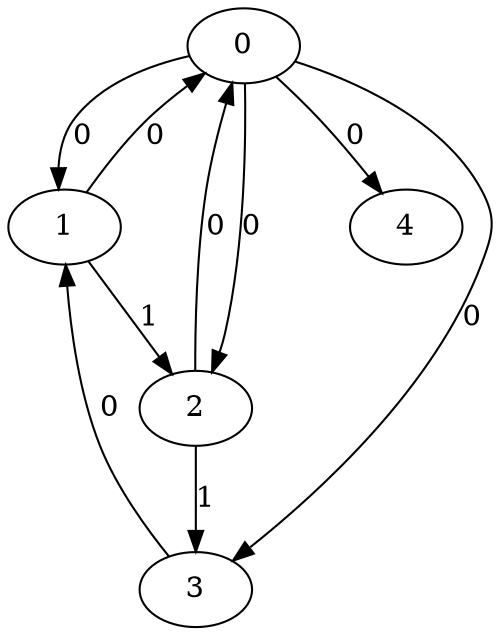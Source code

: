 // Source:1406 Canonical: -1 0 0 0 0 0 -1 1 -1 -1 0 -1 -1 1 -1 -1 0 -1 -1 -1 -1 -1 -1 -1 -1
digraph HRA_from_1406_graph_000 {
  0 -> 1 [label="0"];
  0 -> 2 [label="0"];
  0 -> 3 [label="0"];
  1 -> 0 [label="0"];
  1 -> 2 [label="1"];
  2 -> 0 [label="0"];
  2 -> 3 [label="1"];
  3 -> 1 [label="0"];
  0 -> 4 [label="0"];
}

// Source:1406 Canonical: -1 0 0 0 0 0 -1 1 -1 -1 0 -1 -1 1 -1 -1 0 -1 -1 -1 0 -1 -1 -1 -1
digraph HRA_from_1406_graph_001 {
  0 -> 1 [label="0"];
  0 -> 2 [label="0"];
  0 -> 3 [label="0"];
  1 -> 0 [label="0"];
  1 -> 2 [label="1"];
  2 -> 0 [label="0"];
  2 -> 3 [label="1"];
  3 -> 1 [label="0"];
  0 -> 4 [label="0"];
  4 -> 0 [label="0"];
}

// Source:1406 Canonical: -1 0 0 0 -1 0 -1 1 -1 0 0 -1 -1 1 -1 -1 0 -1 -1 -1 -1 -1 -1 -1 -1
digraph HRA_from_1406_graph_002 {
  0 -> 1 [label="0"];
  0 -> 2 [label="0"];
  0 -> 3 [label="0"];
  1 -> 0 [label="0"];
  1 -> 2 [label="1"];
  2 -> 0 [label="0"];
  2 -> 3 [label="1"];
  3 -> 1 [label="0"];
  1 -> 4 [label="0"];
}

// Source:1406 Canonical: -1 0 0 0 0 0 -1 1 -1 0 0 -1 -1 1 -1 -1 0 -1 -1 -1 -1 -1 -1 -1 -1
digraph HRA_from_1406_graph_003 {
  0 -> 1 [label="0"];
  0 -> 2 [label="0"];
  0 -> 3 [label="0"];
  1 -> 0 [label="0"];
  1 -> 2 [label="1"];
  2 -> 0 [label="0"];
  2 -> 3 [label="1"];
  3 -> 1 [label="0"];
  0 -> 4 [label="0"];
  1 -> 4 [label="0"];
}

// Source:1406 Canonical: -1 0 0 0 -1 0 -1 1 -1 0 0 -1 -1 1 -1 -1 0 -1 -1 -1 0 -1 -1 -1 -1
digraph HRA_from_1406_graph_004 {
  0 -> 1 [label="0"];
  0 -> 2 [label="0"];
  0 -> 3 [label="0"];
  1 -> 0 [label="0"];
  1 -> 2 [label="1"];
  2 -> 0 [label="0"];
  2 -> 3 [label="1"];
  3 -> 1 [label="0"];
  4 -> 0 [label="0"];
  1 -> 4 [label="0"];
}

// Source:1406 Canonical: -1 0 0 0 0 0 -1 1 -1 0 0 -1 -1 1 -1 -1 0 -1 -1 -1 0 -1 -1 -1 -1
digraph HRA_from_1406_graph_005 {
  0 -> 1 [label="0"];
  0 -> 2 [label="0"];
  0 -> 3 [label="0"];
  1 -> 0 [label="0"];
  1 -> 2 [label="1"];
  2 -> 0 [label="0"];
  2 -> 3 [label="1"];
  3 -> 1 [label="0"];
  0 -> 4 [label="0"];
  4 -> 0 [label="0"];
  1 -> 4 [label="0"];
}

// Source:1406 Canonical: -1 0 0 0 0 0 -1 1 -1 -1 0 -1 -1 1 -1 -1 0 -1 -1 -1 -1 0 -1 -1 -1
digraph HRA_from_1406_graph_006 {
  0 -> 1 [label="0"];
  0 -> 2 [label="0"];
  0 -> 3 [label="0"];
  1 -> 0 [label="0"];
  1 -> 2 [label="1"];
  2 -> 0 [label="0"];
  2 -> 3 [label="1"];
  3 -> 1 [label="0"];
  0 -> 4 [label="0"];
  4 -> 1 [label="0"];
}

// Source:1406 Canonical: -1 0 0 0 0 0 -1 1 -1 -1 0 -1 -1 1 -1 -1 0 -1 -1 -1 0 0 -1 -1 -1
digraph HRA_from_1406_graph_007 {
  0 -> 1 [label="0"];
  0 -> 2 [label="0"];
  0 -> 3 [label="0"];
  1 -> 0 [label="0"];
  1 -> 2 [label="1"];
  2 -> 0 [label="0"];
  2 -> 3 [label="1"];
  3 -> 1 [label="0"];
  0 -> 4 [label="0"];
  4 -> 0 [label="0"];
  4 -> 1 [label="0"];
}

// Source:1406 Canonical: -1 0 0 0 -1 0 -1 1 -1 0 0 -1 -1 1 -1 -1 0 -1 -1 -1 -1 0 -1 -1 -1
digraph HRA_from_1406_graph_008 {
  0 -> 1 [label="0"];
  0 -> 2 [label="0"];
  0 -> 3 [label="0"];
  1 -> 0 [label="0"];
  1 -> 2 [label="1"];
  2 -> 0 [label="0"];
  2 -> 3 [label="1"];
  3 -> 1 [label="0"];
  1 -> 4 [label="0"];
  4 -> 1 [label="0"];
}

// Source:1406 Canonical: -1 0 0 0 0 0 -1 1 -1 0 0 -1 -1 1 -1 -1 0 -1 -1 -1 -1 0 -1 -1 -1
digraph HRA_from_1406_graph_009 {
  0 -> 1 [label="0"];
  0 -> 2 [label="0"];
  0 -> 3 [label="0"];
  1 -> 0 [label="0"];
  1 -> 2 [label="1"];
  2 -> 0 [label="0"];
  2 -> 3 [label="1"];
  3 -> 1 [label="0"];
  0 -> 4 [label="0"];
  1 -> 4 [label="0"];
  4 -> 1 [label="0"];
}

// Source:1406 Canonical: -1 0 0 0 -1 0 -1 1 -1 0 0 -1 -1 1 -1 -1 0 -1 -1 -1 0 0 -1 -1 -1
digraph HRA_from_1406_graph_010 {
  0 -> 1 [label="0"];
  0 -> 2 [label="0"];
  0 -> 3 [label="0"];
  1 -> 0 [label="0"];
  1 -> 2 [label="1"];
  2 -> 0 [label="0"];
  2 -> 3 [label="1"];
  3 -> 1 [label="0"];
  4 -> 0 [label="0"];
  1 -> 4 [label="0"];
  4 -> 1 [label="0"];
}

// Source:1406 Canonical: -1 0 0 0 0 0 -1 1 -1 0 0 -1 -1 1 -1 -1 0 -1 -1 -1 0 0 -1 -1 -1
digraph HRA_from_1406_graph_011 {
  0 -> 1 [label="0"];
  0 -> 2 [label="0"];
  0 -> 3 [label="0"];
  1 -> 0 [label="0"];
  1 -> 2 [label="1"];
  2 -> 0 [label="0"];
  2 -> 3 [label="1"];
  3 -> 1 [label="0"];
  0 -> 4 [label="0"];
  4 -> 0 [label="0"];
  1 -> 4 [label="0"];
  4 -> 1 [label="0"];
}

// Source:1406 Canonical: -1 0 0 0 -1 0 -1 1 -1 -1 0 -1 -1 1 0 -1 0 -1 -1 -1 -1 -1 -1 -1 -1
digraph HRA_from_1406_graph_012 {
  0 -> 1 [label="0"];
  0 -> 2 [label="0"];
  0 -> 3 [label="0"];
  1 -> 0 [label="0"];
  1 -> 2 [label="1"];
  2 -> 0 [label="0"];
  2 -> 3 [label="1"];
  3 -> 1 [label="0"];
  2 -> 4 [label="0"];
}

// Source:1406 Canonical: -1 0 0 0 0 0 -1 1 -1 -1 0 -1 -1 1 0 -1 0 -1 -1 -1 -1 -1 -1 -1 -1
digraph HRA_from_1406_graph_013 {
  0 -> 1 [label="0"];
  0 -> 2 [label="0"];
  0 -> 3 [label="0"];
  1 -> 0 [label="0"];
  1 -> 2 [label="1"];
  2 -> 0 [label="0"];
  2 -> 3 [label="1"];
  3 -> 1 [label="0"];
  0 -> 4 [label="0"];
  2 -> 4 [label="0"];
}

// Source:1406 Canonical: -1 0 0 0 -1 0 -1 1 -1 -1 0 -1 -1 1 0 -1 0 -1 -1 -1 0 -1 -1 -1 -1
digraph HRA_from_1406_graph_014 {
  0 -> 1 [label="0"];
  0 -> 2 [label="0"];
  0 -> 3 [label="0"];
  1 -> 0 [label="0"];
  1 -> 2 [label="1"];
  2 -> 0 [label="0"];
  2 -> 3 [label="1"];
  3 -> 1 [label="0"];
  4 -> 0 [label="0"];
  2 -> 4 [label="0"];
}

// Source:1406 Canonical: -1 0 0 0 0 0 -1 1 -1 -1 0 -1 -1 1 0 -1 0 -1 -1 -1 0 -1 -1 -1 -1
digraph HRA_from_1406_graph_015 {
  0 -> 1 [label="0"];
  0 -> 2 [label="0"];
  0 -> 3 [label="0"];
  1 -> 0 [label="0"];
  1 -> 2 [label="1"];
  2 -> 0 [label="0"];
  2 -> 3 [label="1"];
  3 -> 1 [label="0"];
  0 -> 4 [label="0"];
  4 -> 0 [label="0"];
  2 -> 4 [label="0"];
}

// Source:1406 Canonical: -1 0 0 0 -1 0 -1 1 -1 0 0 -1 -1 1 0 -1 0 -1 -1 -1 -1 -1 -1 -1 -1
digraph HRA_from_1406_graph_016 {
  0 -> 1 [label="0"];
  0 -> 2 [label="0"];
  0 -> 3 [label="0"];
  1 -> 0 [label="0"];
  1 -> 2 [label="1"];
  2 -> 0 [label="0"];
  2 -> 3 [label="1"];
  3 -> 1 [label="0"];
  1 -> 4 [label="0"];
  2 -> 4 [label="0"];
}

// Source:1406 Canonical: -1 0 0 0 0 0 -1 1 -1 0 0 -1 -1 1 0 -1 0 -1 -1 -1 -1 -1 -1 -1 -1
digraph HRA_from_1406_graph_017 {
  0 -> 1 [label="0"];
  0 -> 2 [label="0"];
  0 -> 3 [label="0"];
  1 -> 0 [label="0"];
  1 -> 2 [label="1"];
  2 -> 0 [label="0"];
  2 -> 3 [label="1"];
  3 -> 1 [label="0"];
  0 -> 4 [label="0"];
  1 -> 4 [label="0"];
  2 -> 4 [label="0"];
}

// Source:1406 Canonical: -1 0 0 0 -1 0 -1 1 -1 0 0 -1 -1 1 0 -1 0 -1 -1 -1 0 -1 -1 -1 -1
digraph HRA_from_1406_graph_018 {
  0 -> 1 [label="0"];
  0 -> 2 [label="0"];
  0 -> 3 [label="0"];
  1 -> 0 [label="0"];
  1 -> 2 [label="1"];
  2 -> 0 [label="0"];
  2 -> 3 [label="1"];
  3 -> 1 [label="0"];
  4 -> 0 [label="0"];
  1 -> 4 [label="0"];
  2 -> 4 [label="0"];
}

// Source:1406 Canonical: -1 0 0 0 0 0 -1 1 -1 0 0 -1 -1 1 0 -1 0 -1 -1 -1 0 -1 -1 -1 -1
digraph HRA_from_1406_graph_019 {
  0 -> 1 [label="0"];
  0 -> 2 [label="0"];
  0 -> 3 [label="0"];
  1 -> 0 [label="0"];
  1 -> 2 [label="1"];
  2 -> 0 [label="0"];
  2 -> 3 [label="1"];
  3 -> 1 [label="0"];
  0 -> 4 [label="0"];
  4 -> 0 [label="0"];
  1 -> 4 [label="0"];
  2 -> 4 [label="0"];
}

// Source:1406 Canonical: -1 0 0 0 -1 0 -1 1 -1 -1 0 -1 -1 1 0 -1 0 -1 -1 -1 -1 0 -1 -1 -1
digraph HRA_from_1406_graph_020 {
  0 -> 1 [label="0"];
  0 -> 2 [label="0"];
  0 -> 3 [label="0"];
  1 -> 0 [label="0"];
  1 -> 2 [label="1"];
  2 -> 0 [label="0"];
  2 -> 3 [label="1"];
  3 -> 1 [label="0"];
  4 -> 1 [label="0"];
  2 -> 4 [label="0"];
}

// Source:1406 Canonical: -1 0 0 0 0 0 -1 1 -1 -1 0 -1 -1 1 0 -1 0 -1 -1 -1 -1 0 -1 -1 -1
digraph HRA_from_1406_graph_021 {
  0 -> 1 [label="0"];
  0 -> 2 [label="0"];
  0 -> 3 [label="0"];
  1 -> 0 [label="0"];
  1 -> 2 [label="1"];
  2 -> 0 [label="0"];
  2 -> 3 [label="1"];
  3 -> 1 [label="0"];
  0 -> 4 [label="0"];
  4 -> 1 [label="0"];
  2 -> 4 [label="0"];
}

// Source:1406 Canonical: -1 0 0 0 -1 0 -1 1 -1 -1 0 -1 -1 1 0 -1 0 -1 -1 -1 0 0 -1 -1 -1
digraph HRA_from_1406_graph_022 {
  0 -> 1 [label="0"];
  0 -> 2 [label="0"];
  0 -> 3 [label="0"];
  1 -> 0 [label="0"];
  1 -> 2 [label="1"];
  2 -> 0 [label="0"];
  2 -> 3 [label="1"];
  3 -> 1 [label="0"];
  4 -> 0 [label="0"];
  4 -> 1 [label="0"];
  2 -> 4 [label="0"];
}

// Source:1406 Canonical: -1 0 0 0 0 0 -1 1 -1 -1 0 -1 -1 1 0 -1 0 -1 -1 -1 0 0 -1 -1 -1
digraph HRA_from_1406_graph_023 {
  0 -> 1 [label="0"];
  0 -> 2 [label="0"];
  0 -> 3 [label="0"];
  1 -> 0 [label="0"];
  1 -> 2 [label="1"];
  2 -> 0 [label="0"];
  2 -> 3 [label="1"];
  3 -> 1 [label="0"];
  0 -> 4 [label="0"];
  4 -> 0 [label="0"];
  4 -> 1 [label="0"];
  2 -> 4 [label="0"];
}

// Source:1406 Canonical: -1 0 0 0 -1 0 -1 1 -1 0 0 -1 -1 1 0 -1 0 -1 -1 -1 -1 0 -1 -1 -1
digraph HRA_from_1406_graph_024 {
  0 -> 1 [label="0"];
  0 -> 2 [label="0"];
  0 -> 3 [label="0"];
  1 -> 0 [label="0"];
  1 -> 2 [label="1"];
  2 -> 0 [label="0"];
  2 -> 3 [label="1"];
  3 -> 1 [label="0"];
  1 -> 4 [label="0"];
  4 -> 1 [label="0"];
  2 -> 4 [label="0"];
}

// Source:1406 Canonical: -1 0 0 0 0 0 -1 1 -1 0 0 -1 -1 1 0 -1 0 -1 -1 -1 -1 0 -1 -1 -1
digraph HRA_from_1406_graph_025 {
  0 -> 1 [label="0"];
  0 -> 2 [label="0"];
  0 -> 3 [label="0"];
  1 -> 0 [label="0"];
  1 -> 2 [label="1"];
  2 -> 0 [label="0"];
  2 -> 3 [label="1"];
  3 -> 1 [label="0"];
  0 -> 4 [label="0"];
  1 -> 4 [label="0"];
  4 -> 1 [label="0"];
  2 -> 4 [label="0"];
}

// Source:1406 Canonical: -1 0 0 0 -1 0 -1 1 -1 0 0 -1 -1 1 0 -1 0 -1 -1 -1 0 0 -1 -1 -1
digraph HRA_from_1406_graph_026 {
  0 -> 1 [label="0"];
  0 -> 2 [label="0"];
  0 -> 3 [label="0"];
  1 -> 0 [label="0"];
  1 -> 2 [label="1"];
  2 -> 0 [label="0"];
  2 -> 3 [label="1"];
  3 -> 1 [label="0"];
  4 -> 0 [label="0"];
  1 -> 4 [label="0"];
  4 -> 1 [label="0"];
  2 -> 4 [label="0"];
}

// Source:1406 Canonical: -1 0 0 0 0 0 -1 1 -1 0 0 -1 -1 1 0 -1 0 -1 -1 -1 0 0 -1 -1 -1
digraph HRA_from_1406_graph_027 {
  0 -> 1 [label="0"];
  0 -> 2 [label="0"];
  0 -> 3 [label="0"];
  1 -> 0 [label="0"];
  1 -> 2 [label="1"];
  2 -> 0 [label="0"];
  2 -> 3 [label="1"];
  3 -> 1 [label="0"];
  0 -> 4 [label="0"];
  4 -> 0 [label="0"];
  1 -> 4 [label="0"];
  4 -> 1 [label="0"];
  2 -> 4 [label="0"];
}

// Source:1406 Canonical: -1 0 0 0 0 0 -1 1 -1 -1 0 -1 -1 1 -1 -1 0 -1 -1 -1 -1 -1 0 -1 -1
digraph HRA_from_1406_graph_028 {
  0 -> 1 [label="0"];
  0 -> 2 [label="0"];
  0 -> 3 [label="0"];
  1 -> 0 [label="0"];
  1 -> 2 [label="1"];
  2 -> 0 [label="0"];
  2 -> 3 [label="1"];
  3 -> 1 [label="0"];
  0 -> 4 [label="0"];
  4 -> 2 [label="0"];
}

// Source:1406 Canonical: -1 0 0 0 0 0 -1 1 -1 -1 0 -1 -1 1 -1 -1 0 -1 -1 -1 0 -1 0 -1 -1
digraph HRA_from_1406_graph_029 {
  0 -> 1 [label="0"];
  0 -> 2 [label="0"];
  0 -> 3 [label="0"];
  1 -> 0 [label="0"];
  1 -> 2 [label="1"];
  2 -> 0 [label="0"];
  2 -> 3 [label="1"];
  3 -> 1 [label="0"];
  0 -> 4 [label="0"];
  4 -> 0 [label="0"];
  4 -> 2 [label="0"];
}

// Source:1406 Canonical: -1 0 0 0 -1 0 -1 1 -1 0 0 -1 -1 1 -1 -1 0 -1 -1 -1 -1 -1 0 -1 -1
digraph HRA_from_1406_graph_030 {
  0 -> 1 [label="0"];
  0 -> 2 [label="0"];
  0 -> 3 [label="0"];
  1 -> 0 [label="0"];
  1 -> 2 [label="1"];
  2 -> 0 [label="0"];
  2 -> 3 [label="1"];
  3 -> 1 [label="0"];
  1 -> 4 [label="0"];
  4 -> 2 [label="0"];
}

// Source:1406 Canonical: -1 0 0 0 0 0 -1 1 -1 0 0 -1 -1 1 -1 -1 0 -1 -1 -1 -1 -1 0 -1 -1
digraph HRA_from_1406_graph_031 {
  0 -> 1 [label="0"];
  0 -> 2 [label="0"];
  0 -> 3 [label="0"];
  1 -> 0 [label="0"];
  1 -> 2 [label="1"];
  2 -> 0 [label="0"];
  2 -> 3 [label="1"];
  3 -> 1 [label="0"];
  0 -> 4 [label="0"];
  1 -> 4 [label="0"];
  4 -> 2 [label="0"];
}

// Source:1406 Canonical: -1 0 0 0 -1 0 -1 1 -1 0 0 -1 -1 1 -1 -1 0 -1 -1 -1 0 -1 0 -1 -1
digraph HRA_from_1406_graph_032 {
  0 -> 1 [label="0"];
  0 -> 2 [label="0"];
  0 -> 3 [label="0"];
  1 -> 0 [label="0"];
  1 -> 2 [label="1"];
  2 -> 0 [label="0"];
  2 -> 3 [label="1"];
  3 -> 1 [label="0"];
  4 -> 0 [label="0"];
  1 -> 4 [label="0"];
  4 -> 2 [label="0"];
}

// Source:1406 Canonical: -1 0 0 0 0 0 -1 1 -1 0 0 -1 -1 1 -1 -1 0 -1 -1 -1 0 -1 0 -1 -1
digraph HRA_from_1406_graph_033 {
  0 -> 1 [label="0"];
  0 -> 2 [label="0"];
  0 -> 3 [label="0"];
  1 -> 0 [label="0"];
  1 -> 2 [label="1"];
  2 -> 0 [label="0"];
  2 -> 3 [label="1"];
  3 -> 1 [label="0"];
  0 -> 4 [label="0"];
  4 -> 0 [label="0"];
  1 -> 4 [label="0"];
  4 -> 2 [label="0"];
}

// Source:1406 Canonical: -1 0 0 0 0 0 -1 1 -1 -1 0 -1 -1 1 -1 -1 0 -1 -1 -1 -1 0 0 -1 -1
digraph HRA_from_1406_graph_034 {
  0 -> 1 [label="0"];
  0 -> 2 [label="0"];
  0 -> 3 [label="0"];
  1 -> 0 [label="0"];
  1 -> 2 [label="1"];
  2 -> 0 [label="0"];
  2 -> 3 [label="1"];
  3 -> 1 [label="0"];
  0 -> 4 [label="0"];
  4 -> 1 [label="0"];
  4 -> 2 [label="0"];
}

// Source:1406 Canonical: -1 0 0 0 0 0 -1 1 -1 -1 0 -1 -1 1 -1 -1 0 -1 -1 -1 0 0 0 -1 -1
digraph HRA_from_1406_graph_035 {
  0 -> 1 [label="0"];
  0 -> 2 [label="0"];
  0 -> 3 [label="0"];
  1 -> 0 [label="0"];
  1 -> 2 [label="1"];
  2 -> 0 [label="0"];
  2 -> 3 [label="1"];
  3 -> 1 [label="0"];
  0 -> 4 [label="0"];
  4 -> 0 [label="0"];
  4 -> 1 [label="0"];
  4 -> 2 [label="0"];
}

// Source:1406 Canonical: -1 0 0 0 -1 0 -1 1 -1 0 0 -1 -1 1 -1 -1 0 -1 -1 -1 -1 0 0 -1 -1
digraph HRA_from_1406_graph_036 {
  0 -> 1 [label="0"];
  0 -> 2 [label="0"];
  0 -> 3 [label="0"];
  1 -> 0 [label="0"];
  1 -> 2 [label="1"];
  2 -> 0 [label="0"];
  2 -> 3 [label="1"];
  3 -> 1 [label="0"];
  1 -> 4 [label="0"];
  4 -> 1 [label="0"];
  4 -> 2 [label="0"];
}

// Source:1406 Canonical: -1 0 0 0 0 0 -1 1 -1 0 0 -1 -1 1 -1 -1 0 -1 -1 -1 -1 0 0 -1 -1
digraph HRA_from_1406_graph_037 {
  0 -> 1 [label="0"];
  0 -> 2 [label="0"];
  0 -> 3 [label="0"];
  1 -> 0 [label="0"];
  1 -> 2 [label="1"];
  2 -> 0 [label="0"];
  2 -> 3 [label="1"];
  3 -> 1 [label="0"];
  0 -> 4 [label="0"];
  1 -> 4 [label="0"];
  4 -> 1 [label="0"];
  4 -> 2 [label="0"];
}

// Source:1406 Canonical: -1 0 0 0 -1 0 -1 1 -1 0 0 -1 -1 1 -1 -1 0 -1 -1 -1 0 0 0 -1 -1
digraph HRA_from_1406_graph_038 {
  0 -> 1 [label="0"];
  0 -> 2 [label="0"];
  0 -> 3 [label="0"];
  1 -> 0 [label="0"];
  1 -> 2 [label="1"];
  2 -> 0 [label="0"];
  2 -> 3 [label="1"];
  3 -> 1 [label="0"];
  4 -> 0 [label="0"];
  1 -> 4 [label="0"];
  4 -> 1 [label="0"];
  4 -> 2 [label="0"];
}

// Source:1406 Canonical: -1 0 0 0 0 0 -1 1 -1 0 0 -1 -1 1 -1 -1 0 -1 -1 -1 0 0 0 -1 -1
digraph HRA_from_1406_graph_039 {
  0 -> 1 [label="0"];
  0 -> 2 [label="0"];
  0 -> 3 [label="0"];
  1 -> 0 [label="0"];
  1 -> 2 [label="1"];
  2 -> 0 [label="0"];
  2 -> 3 [label="1"];
  3 -> 1 [label="0"];
  0 -> 4 [label="0"];
  4 -> 0 [label="0"];
  1 -> 4 [label="0"];
  4 -> 1 [label="0"];
  4 -> 2 [label="0"];
}

// Source:1406 Canonical: -1 0 0 0 -1 0 -1 1 -1 -1 0 -1 -1 1 0 -1 0 -1 -1 -1 -1 -1 0 -1 -1
digraph HRA_from_1406_graph_040 {
  0 -> 1 [label="0"];
  0 -> 2 [label="0"];
  0 -> 3 [label="0"];
  1 -> 0 [label="0"];
  1 -> 2 [label="1"];
  2 -> 0 [label="0"];
  2 -> 3 [label="1"];
  3 -> 1 [label="0"];
  2 -> 4 [label="0"];
  4 -> 2 [label="0"];
}

// Source:1406 Canonical: -1 0 0 0 0 0 -1 1 -1 -1 0 -1 -1 1 0 -1 0 -1 -1 -1 -1 -1 0 -1 -1
digraph HRA_from_1406_graph_041 {
  0 -> 1 [label="0"];
  0 -> 2 [label="0"];
  0 -> 3 [label="0"];
  1 -> 0 [label="0"];
  1 -> 2 [label="1"];
  2 -> 0 [label="0"];
  2 -> 3 [label="1"];
  3 -> 1 [label="0"];
  0 -> 4 [label="0"];
  2 -> 4 [label="0"];
  4 -> 2 [label="0"];
}

// Source:1406 Canonical: -1 0 0 0 -1 0 -1 1 -1 -1 0 -1 -1 1 0 -1 0 -1 -1 -1 0 -1 0 -1 -1
digraph HRA_from_1406_graph_042 {
  0 -> 1 [label="0"];
  0 -> 2 [label="0"];
  0 -> 3 [label="0"];
  1 -> 0 [label="0"];
  1 -> 2 [label="1"];
  2 -> 0 [label="0"];
  2 -> 3 [label="1"];
  3 -> 1 [label="0"];
  4 -> 0 [label="0"];
  2 -> 4 [label="0"];
  4 -> 2 [label="0"];
}

// Source:1406 Canonical: -1 0 0 0 0 0 -1 1 -1 -1 0 -1 -1 1 0 -1 0 -1 -1 -1 0 -1 0 -1 -1
digraph HRA_from_1406_graph_043 {
  0 -> 1 [label="0"];
  0 -> 2 [label="0"];
  0 -> 3 [label="0"];
  1 -> 0 [label="0"];
  1 -> 2 [label="1"];
  2 -> 0 [label="0"];
  2 -> 3 [label="1"];
  3 -> 1 [label="0"];
  0 -> 4 [label="0"];
  4 -> 0 [label="0"];
  2 -> 4 [label="0"];
  4 -> 2 [label="0"];
}

// Source:1406 Canonical: -1 0 0 0 -1 0 -1 1 -1 0 0 -1 -1 1 0 -1 0 -1 -1 -1 -1 -1 0 -1 -1
digraph HRA_from_1406_graph_044 {
  0 -> 1 [label="0"];
  0 -> 2 [label="0"];
  0 -> 3 [label="0"];
  1 -> 0 [label="0"];
  1 -> 2 [label="1"];
  2 -> 0 [label="0"];
  2 -> 3 [label="1"];
  3 -> 1 [label="0"];
  1 -> 4 [label="0"];
  2 -> 4 [label="0"];
  4 -> 2 [label="0"];
}

// Source:1406 Canonical: -1 0 0 0 0 0 -1 1 -1 0 0 -1 -1 1 0 -1 0 -1 -1 -1 -1 -1 0 -1 -1
digraph HRA_from_1406_graph_045 {
  0 -> 1 [label="0"];
  0 -> 2 [label="0"];
  0 -> 3 [label="0"];
  1 -> 0 [label="0"];
  1 -> 2 [label="1"];
  2 -> 0 [label="0"];
  2 -> 3 [label="1"];
  3 -> 1 [label="0"];
  0 -> 4 [label="0"];
  1 -> 4 [label="0"];
  2 -> 4 [label="0"];
  4 -> 2 [label="0"];
}

// Source:1406 Canonical: -1 0 0 0 -1 0 -1 1 -1 0 0 -1 -1 1 0 -1 0 -1 -1 -1 0 -1 0 -1 -1
digraph HRA_from_1406_graph_046 {
  0 -> 1 [label="0"];
  0 -> 2 [label="0"];
  0 -> 3 [label="0"];
  1 -> 0 [label="0"];
  1 -> 2 [label="1"];
  2 -> 0 [label="0"];
  2 -> 3 [label="1"];
  3 -> 1 [label="0"];
  4 -> 0 [label="0"];
  1 -> 4 [label="0"];
  2 -> 4 [label="0"];
  4 -> 2 [label="0"];
}

// Source:1406 Canonical: -1 0 0 0 0 0 -1 1 -1 0 0 -1 -1 1 0 -1 0 -1 -1 -1 0 -1 0 -1 -1
digraph HRA_from_1406_graph_047 {
  0 -> 1 [label="0"];
  0 -> 2 [label="0"];
  0 -> 3 [label="0"];
  1 -> 0 [label="0"];
  1 -> 2 [label="1"];
  2 -> 0 [label="0"];
  2 -> 3 [label="1"];
  3 -> 1 [label="0"];
  0 -> 4 [label="0"];
  4 -> 0 [label="0"];
  1 -> 4 [label="0"];
  2 -> 4 [label="0"];
  4 -> 2 [label="0"];
}

// Source:1406 Canonical: -1 0 0 0 -1 0 -1 1 -1 -1 0 -1 -1 1 0 -1 0 -1 -1 -1 -1 0 0 -1 -1
digraph HRA_from_1406_graph_048 {
  0 -> 1 [label="0"];
  0 -> 2 [label="0"];
  0 -> 3 [label="0"];
  1 -> 0 [label="0"];
  1 -> 2 [label="1"];
  2 -> 0 [label="0"];
  2 -> 3 [label="1"];
  3 -> 1 [label="0"];
  4 -> 1 [label="0"];
  2 -> 4 [label="0"];
  4 -> 2 [label="0"];
}

// Source:1406 Canonical: -1 0 0 0 0 0 -1 1 -1 -1 0 -1 -1 1 0 -1 0 -1 -1 -1 -1 0 0 -1 -1
digraph HRA_from_1406_graph_049 {
  0 -> 1 [label="0"];
  0 -> 2 [label="0"];
  0 -> 3 [label="0"];
  1 -> 0 [label="0"];
  1 -> 2 [label="1"];
  2 -> 0 [label="0"];
  2 -> 3 [label="1"];
  3 -> 1 [label="0"];
  0 -> 4 [label="0"];
  4 -> 1 [label="0"];
  2 -> 4 [label="0"];
  4 -> 2 [label="0"];
}

// Source:1406 Canonical: -1 0 0 0 -1 0 -1 1 -1 -1 0 -1 -1 1 0 -1 0 -1 -1 -1 0 0 0 -1 -1
digraph HRA_from_1406_graph_050 {
  0 -> 1 [label="0"];
  0 -> 2 [label="0"];
  0 -> 3 [label="0"];
  1 -> 0 [label="0"];
  1 -> 2 [label="1"];
  2 -> 0 [label="0"];
  2 -> 3 [label="1"];
  3 -> 1 [label="0"];
  4 -> 0 [label="0"];
  4 -> 1 [label="0"];
  2 -> 4 [label="0"];
  4 -> 2 [label="0"];
}

// Source:1406 Canonical: -1 0 0 0 0 0 -1 1 -1 -1 0 -1 -1 1 0 -1 0 -1 -1 -1 0 0 0 -1 -1
digraph HRA_from_1406_graph_051 {
  0 -> 1 [label="0"];
  0 -> 2 [label="0"];
  0 -> 3 [label="0"];
  1 -> 0 [label="0"];
  1 -> 2 [label="1"];
  2 -> 0 [label="0"];
  2 -> 3 [label="1"];
  3 -> 1 [label="0"];
  0 -> 4 [label="0"];
  4 -> 0 [label="0"];
  4 -> 1 [label="0"];
  2 -> 4 [label="0"];
  4 -> 2 [label="0"];
}

// Source:1406 Canonical: -1 0 0 0 -1 0 -1 1 -1 0 0 -1 -1 1 0 -1 0 -1 -1 -1 -1 0 0 -1 -1
digraph HRA_from_1406_graph_052 {
  0 -> 1 [label="0"];
  0 -> 2 [label="0"];
  0 -> 3 [label="0"];
  1 -> 0 [label="0"];
  1 -> 2 [label="1"];
  2 -> 0 [label="0"];
  2 -> 3 [label="1"];
  3 -> 1 [label="0"];
  1 -> 4 [label="0"];
  4 -> 1 [label="0"];
  2 -> 4 [label="0"];
  4 -> 2 [label="0"];
}

// Source:1406 Canonical: -1 0 0 0 0 0 -1 1 -1 0 0 -1 -1 1 0 -1 0 -1 -1 -1 -1 0 0 -1 -1
digraph HRA_from_1406_graph_053 {
  0 -> 1 [label="0"];
  0 -> 2 [label="0"];
  0 -> 3 [label="0"];
  1 -> 0 [label="0"];
  1 -> 2 [label="1"];
  2 -> 0 [label="0"];
  2 -> 3 [label="1"];
  3 -> 1 [label="0"];
  0 -> 4 [label="0"];
  1 -> 4 [label="0"];
  4 -> 1 [label="0"];
  2 -> 4 [label="0"];
  4 -> 2 [label="0"];
}

// Source:1406 Canonical: -1 0 0 0 -1 0 -1 1 -1 0 0 -1 -1 1 0 -1 0 -1 -1 -1 0 0 0 -1 -1
digraph HRA_from_1406_graph_054 {
  0 -> 1 [label="0"];
  0 -> 2 [label="0"];
  0 -> 3 [label="0"];
  1 -> 0 [label="0"];
  1 -> 2 [label="1"];
  2 -> 0 [label="0"];
  2 -> 3 [label="1"];
  3 -> 1 [label="0"];
  4 -> 0 [label="0"];
  1 -> 4 [label="0"];
  4 -> 1 [label="0"];
  2 -> 4 [label="0"];
  4 -> 2 [label="0"];
}

// Source:1406 Canonical: -1 0 0 0 0 0 -1 1 -1 0 0 -1 -1 1 0 -1 0 -1 -1 -1 0 0 0 -1 -1
digraph HRA_from_1406_graph_055 {
  0 -> 1 [label="0"];
  0 -> 2 [label="0"];
  0 -> 3 [label="0"];
  1 -> 0 [label="0"];
  1 -> 2 [label="1"];
  2 -> 0 [label="0"];
  2 -> 3 [label="1"];
  3 -> 1 [label="0"];
  0 -> 4 [label="0"];
  4 -> 0 [label="0"];
  1 -> 4 [label="0"];
  4 -> 1 [label="0"];
  2 -> 4 [label="0"];
  4 -> 2 [label="0"];
}

// Source:1406 Canonical: -1 0 0 0 -1 0 -1 1 -1 -1 0 -1 -1 1 -1 -1 0 -1 -1 0 -1 -1 -1 -1 -1
digraph HRA_from_1406_graph_056 {
  0 -> 1 [label="0"];
  0 -> 2 [label="0"];
  0 -> 3 [label="0"];
  1 -> 0 [label="0"];
  1 -> 2 [label="1"];
  2 -> 0 [label="0"];
  2 -> 3 [label="1"];
  3 -> 1 [label="0"];
  3 -> 4 [label="0"];
}

// Source:1406 Canonical: -1 0 0 0 0 0 -1 1 -1 -1 0 -1 -1 1 -1 -1 0 -1 -1 0 -1 -1 -1 -1 -1
digraph HRA_from_1406_graph_057 {
  0 -> 1 [label="0"];
  0 -> 2 [label="0"];
  0 -> 3 [label="0"];
  1 -> 0 [label="0"];
  1 -> 2 [label="1"];
  2 -> 0 [label="0"];
  2 -> 3 [label="1"];
  3 -> 1 [label="0"];
  0 -> 4 [label="0"];
  3 -> 4 [label="0"];
}

// Source:1406 Canonical: -1 0 0 0 -1 0 -1 1 -1 -1 0 -1 -1 1 -1 -1 0 -1 -1 0 0 -1 -1 -1 -1
digraph HRA_from_1406_graph_058 {
  0 -> 1 [label="0"];
  0 -> 2 [label="0"];
  0 -> 3 [label="0"];
  1 -> 0 [label="0"];
  1 -> 2 [label="1"];
  2 -> 0 [label="0"];
  2 -> 3 [label="1"];
  3 -> 1 [label="0"];
  4 -> 0 [label="0"];
  3 -> 4 [label="0"];
}

// Source:1406 Canonical: -1 0 0 0 0 0 -1 1 -1 -1 0 -1 -1 1 -1 -1 0 -1 -1 0 0 -1 -1 -1 -1
digraph HRA_from_1406_graph_059 {
  0 -> 1 [label="0"];
  0 -> 2 [label="0"];
  0 -> 3 [label="0"];
  1 -> 0 [label="0"];
  1 -> 2 [label="1"];
  2 -> 0 [label="0"];
  2 -> 3 [label="1"];
  3 -> 1 [label="0"];
  0 -> 4 [label="0"];
  4 -> 0 [label="0"];
  3 -> 4 [label="0"];
}

// Source:1406 Canonical: -1 0 0 0 -1 0 -1 1 -1 0 0 -1 -1 1 -1 -1 0 -1 -1 0 -1 -1 -1 -1 -1
digraph HRA_from_1406_graph_060 {
  0 -> 1 [label="0"];
  0 -> 2 [label="0"];
  0 -> 3 [label="0"];
  1 -> 0 [label="0"];
  1 -> 2 [label="1"];
  2 -> 0 [label="0"];
  2 -> 3 [label="1"];
  3 -> 1 [label="0"];
  1 -> 4 [label="0"];
  3 -> 4 [label="0"];
}

// Source:1406 Canonical: -1 0 0 0 0 0 -1 1 -1 0 0 -1 -1 1 -1 -1 0 -1 -1 0 -1 -1 -1 -1 -1
digraph HRA_from_1406_graph_061 {
  0 -> 1 [label="0"];
  0 -> 2 [label="0"];
  0 -> 3 [label="0"];
  1 -> 0 [label="0"];
  1 -> 2 [label="1"];
  2 -> 0 [label="0"];
  2 -> 3 [label="1"];
  3 -> 1 [label="0"];
  0 -> 4 [label="0"];
  1 -> 4 [label="0"];
  3 -> 4 [label="0"];
}

// Source:1406 Canonical: -1 0 0 0 -1 0 -1 1 -1 0 0 -1 -1 1 -1 -1 0 -1 -1 0 0 -1 -1 -1 -1
digraph HRA_from_1406_graph_062 {
  0 -> 1 [label="0"];
  0 -> 2 [label="0"];
  0 -> 3 [label="0"];
  1 -> 0 [label="0"];
  1 -> 2 [label="1"];
  2 -> 0 [label="0"];
  2 -> 3 [label="1"];
  3 -> 1 [label="0"];
  4 -> 0 [label="0"];
  1 -> 4 [label="0"];
  3 -> 4 [label="0"];
}

// Source:1406 Canonical: -1 0 0 0 0 0 -1 1 -1 0 0 -1 -1 1 -1 -1 0 -1 -1 0 0 -1 -1 -1 -1
digraph HRA_from_1406_graph_063 {
  0 -> 1 [label="0"];
  0 -> 2 [label="0"];
  0 -> 3 [label="0"];
  1 -> 0 [label="0"];
  1 -> 2 [label="1"];
  2 -> 0 [label="0"];
  2 -> 3 [label="1"];
  3 -> 1 [label="0"];
  0 -> 4 [label="0"];
  4 -> 0 [label="0"];
  1 -> 4 [label="0"];
  3 -> 4 [label="0"];
}

// Source:1406 Canonical: -1 0 0 0 -1 0 -1 1 -1 -1 0 -1 -1 1 -1 -1 0 -1 -1 0 -1 0 -1 -1 -1
digraph HRA_from_1406_graph_064 {
  0 -> 1 [label="0"];
  0 -> 2 [label="0"];
  0 -> 3 [label="0"];
  1 -> 0 [label="0"];
  1 -> 2 [label="1"];
  2 -> 0 [label="0"];
  2 -> 3 [label="1"];
  3 -> 1 [label="0"];
  4 -> 1 [label="0"];
  3 -> 4 [label="0"];
}

// Source:1406 Canonical: -1 0 0 0 0 0 -1 1 -1 -1 0 -1 -1 1 -1 -1 0 -1 -1 0 -1 0 -1 -1 -1
digraph HRA_from_1406_graph_065 {
  0 -> 1 [label="0"];
  0 -> 2 [label="0"];
  0 -> 3 [label="0"];
  1 -> 0 [label="0"];
  1 -> 2 [label="1"];
  2 -> 0 [label="0"];
  2 -> 3 [label="1"];
  3 -> 1 [label="0"];
  0 -> 4 [label="0"];
  4 -> 1 [label="0"];
  3 -> 4 [label="0"];
}

// Source:1406 Canonical: -1 0 0 0 -1 0 -1 1 -1 -1 0 -1 -1 1 -1 -1 0 -1 -1 0 0 0 -1 -1 -1
digraph HRA_from_1406_graph_066 {
  0 -> 1 [label="0"];
  0 -> 2 [label="0"];
  0 -> 3 [label="0"];
  1 -> 0 [label="0"];
  1 -> 2 [label="1"];
  2 -> 0 [label="0"];
  2 -> 3 [label="1"];
  3 -> 1 [label="0"];
  4 -> 0 [label="0"];
  4 -> 1 [label="0"];
  3 -> 4 [label="0"];
}

// Source:1406 Canonical: -1 0 0 0 0 0 -1 1 -1 -1 0 -1 -1 1 -1 -1 0 -1 -1 0 0 0 -1 -1 -1
digraph HRA_from_1406_graph_067 {
  0 -> 1 [label="0"];
  0 -> 2 [label="0"];
  0 -> 3 [label="0"];
  1 -> 0 [label="0"];
  1 -> 2 [label="1"];
  2 -> 0 [label="0"];
  2 -> 3 [label="1"];
  3 -> 1 [label="0"];
  0 -> 4 [label="0"];
  4 -> 0 [label="0"];
  4 -> 1 [label="0"];
  3 -> 4 [label="0"];
}

// Source:1406 Canonical: -1 0 0 0 -1 0 -1 1 -1 0 0 -1 -1 1 -1 -1 0 -1 -1 0 -1 0 -1 -1 -1
digraph HRA_from_1406_graph_068 {
  0 -> 1 [label="0"];
  0 -> 2 [label="0"];
  0 -> 3 [label="0"];
  1 -> 0 [label="0"];
  1 -> 2 [label="1"];
  2 -> 0 [label="0"];
  2 -> 3 [label="1"];
  3 -> 1 [label="0"];
  1 -> 4 [label="0"];
  4 -> 1 [label="0"];
  3 -> 4 [label="0"];
}

// Source:1406 Canonical: -1 0 0 0 0 0 -1 1 -1 0 0 -1 -1 1 -1 -1 0 -1 -1 0 -1 0 -1 -1 -1
digraph HRA_from_1406_graph_069 {
  0 -> 1 [label="0"];
  0 -> 2 [label="0"];
  0 -> 3 [label="0"];
  1 -> 0 [label="0"];
  1 -> 2 [label="1"];
  2 -> 0 [label="0"];
  2 -> 3 [label="1"];
  3 -> 1 [label="0"];
  0 -> 4 [label="0"];
  1 -> 4 [label="0"];
  4 -> 1 [label="0"];
  3 -> 4 [label="0"];
}

// Source:1406 Canonical: -1 0 0 0 -1 0 -1 1 -1 0 0 -1 -1 1 -1 -1 0 -1 -1 0 0 0 -1 -1 -1
digraph HRA_from_1406_graph_070 {
  0 -> 1 [label="0"];
  0 -> 2 [label="0"];
  0 -> 3 [label="0"];
  1 -> 0 [label="0"];
  1 -> 2 [label="1"];
  2 -> 0 [label="0"];
  2 -> 3 [label="1"];
  3 -> 1 [label="0"];
  4 -> 0 [label="0"];
  1 -> 4 [label="0"];
  4 -> 1 [label="0"];
  3 -> 4 [label="0"];
}

// Source:1406 Canonical: -1 0 0 0 0 0 -1 1 -1 0 0 -1 -1 1 -1 -1 0 -1 -1 0 0 0 -1 -1 -1
digraph HRA_from_1406_graph_071 {
  0 -> 1 [label="0"];
  0 -> 2 [label="0"];
  0 -> 3 [label="0"];
  1 -> 0 [label="0"];
  1 -> 2 [label="1"];
  2 -> 0 [label="0"];
  2 -> 3 [label="1"];
  3 -> 1 [label="0"];
  0 -> 4 [label="0"];
  4 -> 0 [label="0"];
  1 -> 4 [label="0"];
  4 -> 1 [label="0"];
  3 -> 4 [label="0"];
}

// Source:1406 Canonical: -1 0 0 0 -1 0 -1 1 -1 -1 0 -1 -1 1 0 -1 0 -1 -1 0 -1 -1 -1 -1 -1
digraph HRA_from_1406_graph_072 {
  0 -> 1 [label="0"];
  0 -> 2 [label="0"];
  0 -> 3 [label="0"];
  1 -> 0 [label="0"];
  1 -> 2 [label="1"];
  2 -> 0 [label="0"];
  2 -> 3 [label="1"];
  3 -> 1 [label="0"];
  2 -> 4 [label="0"];
  3 -> 4 [label="0"];
}

// Source:1406 Canonical: -1 0 0 0 0 0 -1 1 -1 -1 0 -1 -1 1 0 -1 0 -1 -1 0 -1 -1 -1 -1 -1
digraph HRA_from_1406_graph_073 {
  0 -> 1 [label="0"];
  0 -> 2 [label="0"];
  0 -> 3 [label="0"];
  1 -> 0 [label="0"];
  1 -> 2 [label="1"];
  2 -> 0 [label="0"];
  2 -> 3 [label="1"];
  3 -> 1 [label="0"];
  0 -> 4 [label="0"];
  2 -> 4 [label="0"];
  3 -> 4 [label="0"];
}

// Source:1406 Canonical: -1 0 0 0 -1 0 -1 1 -1 -1 0 -1 -1 1 0 -1 0 -1 -1 0 0 -1 -1 -1 -1
digraph HRA_from_1406_graph_074 {
  0 -> 1 [label="0"];
  0 -> 2 [label="0"];
  0 -> 3 [label="0"];
  1 -> 0 [label="0"];
  1 -> 2 [label="1"];
  2 -> 0 [label="0"];
  2 -> 3 [label="1"];
  3 -> 1 [label="0"];
  4 -> 0 [label="0"];
  2 -> 4 [label="0"];
  3 -> 4 [label="0"];
}

// Source:1406 Canonical: -1 0 0 0 0 0 -1 1 -1 -1 0 -1 -1 1 0 -1 0 -1 -1 0 0 -1 -1 -1 -1
digraph HRA_from_1406_graph_075 {
  0 -> 1 [label="0"];
  0 -> 2 [label="0"];
  0 -> 3 [label="0"];
  1 -> 0 [label="0"];
  1 -> 2 [label="1"];
  2 -> 0 [label="0"];
  2 -> 3 [label="1"];
  3 -> 1 [label="0"];
  0 -> 4 [label="0"];
  4 -> 0 [label="0"];
  2 -> 4 [label="0"];
  3 -> 4 [label="0"];
}

// Source:1406 Canonical: -1 0 0 0 -1 0 -1 1 -1 0 0 -1 -1 1 0 -1 0 -1 -1 0 -1 -1 -1 -1 -1
digraph HRA_from_1406_graph_076 {
  0 -> 1 [label="0"];
  0 -> 2 [label="0"];
  0 -> 3 [label="0"];
  1 -> 0 [label="0"];
  1 -> 2 [label="1"];
  2 -> 0 [label="0"];
  2 -> 3 [label="1"];
  3 -> 1 [label="0"];
  1 -> 4 [label="0"];
  2 -> 4 [label="0"];
  3 -> 4 [label="0"];
}

// Source:1406 Canonical: -1 0 0 0 0 0 -1 1 -1 0 0 -1 -1 1 0 -1 0 -1 -1 0 -1 -1 -1 -1 -1
digraph HRA_from_1406_graph_077 {
  0 -> 1 [label="0"];
  0 -> 2 [label="0"];
  0 -> 3 [label="0"];
  1 -> 0 [label="0"];
  1 -> 2 [label="1"];
  2 -> 0 [label="0"];
  2 -> 3 [label="1"];
  3 -> 1 [label="0"];
  0 -> 4 [label="0"];
  1 -> 4 [label="0"];
  2 -> 4 [label="0"];
  3 -> 4 [label="0"];
}

// Source:1406 Canonical: -1 0 0 0 -1 0 -1 1 -1 0 0 -1 -1 1 0 -1 0 -1 -1 0 0 -1 -1 -1 -1
digraph HRA_from_1406_graph_078 {
  0 -> 1 [label="0"];
  0 -> 2 [label="0"];
  0 -> 3 [label="0"];
  1 -> 0 [label="0"];
  1 -> 2 [label="1"];
  2 -> 0 [label="0"];
  2 -> 3 [label="1"];
  3 -> 1 [label="0"];
  4 -> 0 [label="0"];
  1 -> 4 [label="0"];
  2 -> 4 [label="0"];
  3 -> 4 [label="0"];
}

// Source:1406 Canonical: -1 0 0 0 0 0 -1 1 -1 0 0 -1 -1 1 0 -1 0 -1 -1 0 0 -1 -1 -1 -1
digraph HRA_from_1406_graph_079 {
  0 -> 1 [label="0"];
  0 -> 2 [label="0"];
  0 -> 3 [label="0"];
  1 -> 0 [label="0"];
  1 -> 2 [label="1"];
  2 -> 0 [label="0"];
  2 -> 3 [label="1"];
  3 -> 1 [label="0"];
  0 -> 4 [label="0"];
  4 -> 0 [label="0"];
  1 -> 4 [label="0"];
  2 -> 4 [label="0"];
  3 -> 4 [label="0"];
}

// Source:1406 Canonical: -1 0 0 0 -1 0 -1 1 -1 -1 0 -1 -1 1 0 -1 0 -1 -1 0 -1 0 -1 -1 -1
digraph HRA_from_1406_graph_080 {
  0 -> 1 [label="0"];
  0 -> 2 [label="0"];
  0 -> 3 [label="0"];
  1 -> 0 [label="0"];
  1 -> 2 [label="1"];
  2 -> 0 [label="0"];
  2 -> 3 [label="1"];
  3 -> 1 [label="0"];
  4 -> 1 [label="0"];
  2 -> 4 [label="0"];
  3 -> 4 [label="0"];
}

// Source:1406 Canonical: -1 0 0 0 0 0 -1 1 -1 -1 0 -1 -1 1 0 -1 0 -1 -1 0 -1 0 -1 -1 -1
digraph HRA_from_1406_graph_081 {
  0 -> 1 [label="0"];
  0 -> 2 [label="0"];
  0 -> 3 [label="0"];
  1 -> 0 [label="0"];
  1 -> 2 [label="1"];
  2 -> 0 [label="0"];
  2 -> 3 [label="1"];
  3 -> 1 [label="0"];
  0 -> 4 [label="0"];
  4 -> 1 [label="0"];
  2 -> 4 [label="0"];
  3 -> 4 [label="0"];
}

// Source:1406 Canonical: -1 0 0 0 -1 0 -1 1 -1 -1 0 -1 -1 1 0 -1 0 -1 -1 0 0 0 -1 -1 -1
digraph HRA_from_1406_graph_082 {
  0 -> 1 [label="0"];
  0 -> 2 [label="0"];
  0 -> 3 [label="0"];
  1 -> 0 [label="0"];
  1 -> 2 [label="1"];
  2 -> 0 [label="0"];
  2 -> 3 [label="1"];
  3 -> 1 [label="0"];
  4 -> 0 [label="0"];
  4 -> 1 [label="0"];
  2 -> 4 [label="0"];
  3 -> 4 [label="0"];
}

// Source:1406 Canonical: -1 0 0 0 0 0 -1 1 -1 -1 0 -1 -1 1 0 -1 0 -1 -1 0 0 0 -1 -1 -1
digraph HRA_from_1406_graph_083 {
  0 -> 1 [label="0"];
  0 -> 2 [label="0"];
  0 -> 3 [label="0"];
  1 -> 0 [label="0"];
  1 -> 2 [label="1"];
  2 -> 0 [label="0"];
  2 -> 3 [label="1"];
  3 -> 1 [label="0"];
  0 -> 4 [label="0"];
  4 -> 0 [label="0"];
  4 -> 1 [label="0"];
  2 -> 4 [label="0"];
  3 -> 4 [label="0"];
}

// Source:1406 Canonical: -1 0 0 0 -1 0 -1 1 -1 0 0 -1 -1 1 0 -1 0 -1 -1 0 -1 0 -1 -1 -1
digraph HRA_from_1406_graph_084 {
  0 -> 1 [label="0"];
  0 -> 2 [label="0"];
  0 -> 3 [label="0"];
  1 -> 0 [label="0"];
  1 -> 2 [label="1"];
  2 -> 0 [label="0"];
  2 -> 3 [label="1"];
  3 -> 1 [label="0"];
  1 -> 4 [label="0"];
  4 -> 1 [label="0"];
  2 -> 4 [label="0"];
  3 -> 4 [label="0"];
}

// Source:1406 Canonical: -1 0 0 0 0 0 -1 1 -1 0 0 -1 -1 1 0 -1 0 -1 -1 0 -1 0 -1 -1 -1
digraph HRA_from_1406_graph_085 {
  0 -> 1 [label="0"];
  0 -> 2 [label="0"];
  0 -> 3 [label="0"];
  1 -> 0 [label="0"];
  1 -> 2 [label="1"];
  2 -> 0 [label="0"];
  2 -> 3 [label="1"];
  3 -> 1 [label="0"];
  0 -> 4 [label="0"];
  1 -> 4 [label="0"];
  4 -> 1 [label="0"];
  2 -> 4 [label="0"];
  3 -> 4 [label="0"];
}

// Source:1406 Canonical: -1 0 0 0 -1 0 -1 1 -1 0 0 -1 -1 1 0 -1 0 -1 -1 0 0 0 -1 -1 -1
digraph HRA_from_1406_graph_086 {
  0 -> 1 [label="0"];
  0 -> 2 [label="0"];
  0 -> 3 [label="0"];
  1 -> 0 [label="0"];
  1 -> 2 [label="1"];
  2 -> 0 [label="0"];
  2 -> 3 [label="1"];
  3 -> 1 [label="0"];
  4 -> 0 [label="0"];
  1 -> 4 [label="0"];
  4 -> 1 [label="0"];
  2 -> 4 [label="0"];
  3 -> 4 [label="0"];
}

// Source:1406 Canonical: -1 0 0 0 0 0 -1 1 -1 0 0 -1 -1 1 0 -1 0 -1 -1 0 0 0 -1 -1 -1
digraph HRA_from_1406_graph_087 {
  0 -> 1 [label="0"];
  0 -> 2 [label="0"];
  0 -> 3 [label="0"];
  1 -> 0 [label="0"];
  1 -> 2 [label="1"];
  2 -> 0 [label="0"];
  2 -> 3 [label="1"];
  3 -> 1 [label="0"];
  0 -> 4 [label="0"];
  4 -> 0 [label="0"];
  1 -> 4 [label="0"];
  4 -> 1 [label="0"];
  2 -> 4 [label="0"];
  3 -> 4 [label="0"];
}

// Source:1406 Canonical: -1 0 0 0 -1 0 -1 1 -1 -1 0 -1 -1 1 -1 -1 0 -1 -1 0 -1 -1 0 -1 -1
digraph HRA_from_1406_graph_088 {
  0 -> 1 [label="0"];
  0 -> 2 [label="0"];
  0 -> 3 [label="0"];
  1 -> 0 [label="0"];
  1 -> 2 [label="1"];
  2 -> 0 [label="0"];
  2 -> 3 [label="1"];
  3 -> 1 [label="0"];
  4 -> 2 [label="0"];
  3 -> 4 [label="0"];
}

// Source:1406 Canonical: -1 0 0 0 0 0 -1 1 -1 -1 0 -1 -1 1 -1 -1 0 -1 -1 0 -1 -1 0 -1 -1
digraph HRA_from_1406_graph_089 {
  0 -> 1 [label="0"];
  0 -> 2 [label="0"];
  0 -> 3 [label="0"];
  1 -> 0 [label="0"];
  1 -> 2 [label="1"];
  2 -> 0 [label="0"];
  2 -> 3 [label="1"];
  3 -> 1 [label="0"];
  0 -> 4 [label="0"];
  4 -> 2 [label="0"];
  3 -> 4 [label="0"];
}

// Source:1406 Canonical: -1 0 0 0 -1 0 -1 1 -1 -1 0 -1 -1 1 -1 -1 0 -1 -1 0 0 -1 0 -1 -1
digraph HRA_from_1406_graph_090 {
  0 -> 1 [label="0"];
  0 -> 2 [label="0"];
  0 -> 3 [label="0"];
  1 -> 0 [label="0"];
  1 -> 2 [label="1"];
  2 -> 0 [label="0"];
  2 -> 3 [label="1"];
  3 -> 1 [label="0"];
  4 -> 0 [label="0"];
  4 -> 2 [label="0"];
  3 -> 4 [label="0"];
}

// Source:1406 Canonical: -1 0 0 0 0 0 -1 1 -1 -1 0 -1 -1 1 -1 -1 0 -1 -1 0 0 -1 0 -1 -1
digraph HRA_from_1406_graph_091 {
  0 -> 1 [label="0"];
  0 -> 2 [label="0"];
  0 -> 3 [label="0"];
  1 -> 0 [label="0"];
  1 -> 2 [label="1"];
  2 -> 0 [label="0"];
  2 -> 3 [label="1"];
  3 -> 1 [label="0"];
  0 -> 4 [label="0"];
  4 -> 0 [label="0"];
  4 -> 2 [label="0"];
  3 -> 4 [label="0"];
}

// Source:1406 Canonical: -1 0 0 0 -1 0 -1 1 -1 0 0 -1 -1 1 -1 -1 0 -1 -1 0 -1 -1 0 -1 -1
digraph HRA_from_1406_graph_092 {
  0 -> 1 [label="0"];
  0 -> 2 [label="0"];
  0 -> 3 [label="0"];
  1 -> 0 [label="0"];
  1 -> 2 [label="1"];
  2 -> 0 [label="0"];
  2 -> 3 [label="1"];
  3 -> 1 [label="0"];
  1 -> 4 [label="0"];
  4 -> 2 [label="0"];
  3 -> 4 [label="0"];
}

// Source:1406 Canonical: -1 0 0 0 0 0 -1 1 -1 0 0 -1 -1 1 -1 -1 0 -1 -1 0 -1 -1 0 -1 -1
digraph HRA_from_1406_graph_093 {
  0 -> 1 [label="0"];
  0 -> 2 [label="0"];
  0 -> 3 [label="0"];
  1 -> 0 [label="0"];
  1 -> 2 [label="1"];
  2 -> 0 [label="0"];
  2 -> 3 [label="1"];
  3 -> 1 [label="0"];
  0 -> 4 [label="0"];
  1 -> 4 [label="0"];
  4 -> 2 [label="0"];
  3 -> 4 [label="0"];
}

// Source:1406 Canonical: -1 0 0 0 -1 0 -1 1 -1 0 0 -1 -1 1 -1 -1 0 -1 -1 0 0 -1 0 -1 -1
digraph HRA_from_1406_graph_094 {
  0 -> 1 [label="0"];
  0 -> 2 [label="0"];
  0 -> 3 [label="0"];
  1 -> 0 [label="0"];
  1 -> 2 [label="1"];
  2 -> 0 [label="0"];
  2 -> 3 [label="1"];
  3 -> 1 [label="0"];
  4 -> 0 [label="0"];
  1 -> 4 [label="0"];
  4 -> 2 [label="0"];
  3 -> 4 [label="0"];
}

// Source:1406 Canonical: -1 0 0 0 0 0 -1 1 -1 0 0 -1 -1 1 -1 -1 0 -1 -1 0 0 -1 0 -1 -1
digraph HRA_from_1406_graph_095 {
  0 -> 1 [label="0"];
  0 -> 2 [label="0"];
  0 -> 3 [label="0"];
  1 -> 0 [label="0"];
  1 -> 2 [label="1"];
  2 -> 0 [label="0"];
  2 -> 3 [label="1"];
  3 -> 1 [label="0"];
  0 -> 4 [label="0"];
  4 -> 0 [label="0"];
  1 -> 4 [label="0"];
  4 -> 2 [label="0"];
  3 -> 4 [label="0"];
}

// Source:1406 Canonical: -1 0 0 0 -1 0 -1 1 -1 -1 0 -1 -1 1 -1 -1 0 -1 -1 0 -1 0 0 -1 -1
digraph HRA_from_1406_graph_096 {
  0 -> 1 [label="0"];
  0 -> 2 [label="0"];
  0 -> 3 [label="0"];
  1 -> 0 [label="0"];
  1 -> 2 [label="1"];
  2 -> 0 [label="0"];
  2 -> 3 [label="1"];
  3 -> 1 [label="0"];
  4 -> 1 [label="0"];
  4 -> 2 [label="0"];
  3 -> 4 [label="0"];
}

// Source:1406 Canonical: -1 0 0 0 0 0 -1 1 -1 -1 0 -1 -1 1 -1 -1 0 -1 -1 0 -1 0 0 -1 -1
digraph HRA_from_1406_graph_097 {
  0 -> 1 [label="0"];
  0 -> 2 [label="0"];
  0 -> 3 [label="0"];
  1 -> 0 [label="0"];
  1 -> 2 [label="1"];
  2 -> 0 [label="0"];
  2 -> 3 [label="1"];
  3 -> 1 [label="0"];
  0 -> 4 [label="0"];
  4 -> 1 [label="0"];
  4 -> 2 [label="0"];
  3 -> 4 [label="0"];
}

// Source:1406 Canonical: -1 0 0 0 -1 0 -1 1 -1 -1 0 -1 -1 1 -1 -1 0 -1 -1 0 0 0 0 -1 -1
digraph HRA_from_1406_graph_098 {
  0 -> 1 [label="0"];
  0 -> 2 [label="0"];
  0 -> 3 [label="0"];
  1 -> 0 [label="0"];
  1 -> 2 [label="1"];
  2 -> 0 [label="0"];
  2 -> 3 [label="1"];
  3 -> 1 [label="0"];
  4 -> 0 [label="0"];
  4 -> 1 [label="0"];
  4 -> 2 [label="0"];
  3 -> 4 [label="0"];
}

// Source:1406 Canonical: -1 0 0 0 0 0 -1 1 -1 -1 0 -1 -1 1 -1 -1 0 -1 -1 0 0 0 0 -1 -1
digraph HRA_from_1406_graph_099 {
  0 -> 1 [label="0"];
  0 -> 2 [label="0"];
  0 -> 3 [label="0"];
  1 -> 0 [label="0"];
  1 -> 2 [label="1"];
  2 -> 0 [label="0"];
  2 -> 3 [label="1"];
  3 -> 1 [label="0"];
  0 -> 4 [label="0"];
  4 -> 0 [label="0"];
  4 -> 1 [label="0"];
  4 -> 2 [label="0"];
  3 -> 4 [label="0"];
}

// Source:1406 Canonical: -1 0 0 0 -1 0 -1 1 -1 0 0 -1 -1 1 -1 -1 0 -1 -1 0 -1 0 0 -1 -1
digraph HRA_from_1406_graph_100 {
  0 -> 1 [label="0"];
  0 -> 2 [label="0"];
  0 -> 3 [label="0"];
  1 -> 0 [label="0"];
  1 -> 2 [label="1"];
  2 -> 0 [label="0"];
  2 -> 3 [label="1"];
  3 -> 1 [label="0"];
  1 -> 4 [label="0"];
  4 -> 1 [label="0"];
  4 -> 2 [label="0"];
  3 -> 4 [label="0"];
}

// Source:1406 Canonical: -1 0 0 0 0 0 -1 1 -1 0 0 -1 -1 1 -1 -1 0 -1 -1 0 -1 0 0 -1 -1
digraph HRA_from_1406_graph_101 {
  0 -> 1 [label="0"];
  0 -> 2 [label="0"];
  0 -> 3 [label="0"];
  1 -> 0 [label="0"];
  1 -> 2 [label="1"];
  2 -> 0 [label="0"];
  2 -> 3 [label="1"];
  3 -> 1 [label="0"];
  0 -> 4 [label="0"];
  1 -> 4 [label="0"];
  4 -> 1 [label="0"];
  4 -> 2 [label="0"];
  3 -> 4 [label="0"];
}

// Source:1406 Canonical: -1 0 0 0 -1 0 -1 1 -1 0 0 -1 -1 1 -1 -1 0 -1 -1 0 0 0 0 -1 -1
digraph HRA_from_1406_graph_102 {
  0 -> 1 [label="0"];
  0 -> 2 [label="0"];
  0 -> 3 [label="0"];
  1 -> 0 [label="0"];
  1 -> 2 [label="1"];
  2 -> 0 [label="0"];
  2 -> 3 [label="1"];
  3 -> 1 [label="0"];
  4 -> 0 [label="0"];
  1 -> 4 [label="0"];
  4 -> 1 [label="0"];
  4 -> 2 [label="0"];
  3 -> 4 [label="0"];
}

// Source:1406 Canonical: -1 0 0 0 0 0 -1 1 -1 0 0 -1 -1 1 -1 -1 0 -1 -1 0 0 0 0 -1 -1
digraph HRA_from_1406_graph_103 {
  0 -> 1 [label="0"];
  0 -> 2 [label="0"];
  0 -> 3 [label="0"];
  1 -> 0 [label="0"];
  1 -> 2 [label="1"];
  2 -> 0 [label="0"];
  2 -> 3 [label="1"];
  3 -> 1 [label="0"];
  0 -> 4 [label="0"];
  4 -> 0 [label="0"];
  1 -> 4 [label="0"];
  4 -> 1 [label="0"];
  4 -> 2 [label="0"];
  3 -> 4 [label="0"];
}

// Source:1406 Canonical: -1 0 0 0 -1 0 -1 1 -1 -1 0 -1 -1 1 0 -1 0 -1 -1 0 -1 -1 0 -1 -1
digraph HRA_from_1406_graph_104 {
  0 -> 1 [label="0"];
  0 -> 2 [label="0"];
  0 -> 3 [label="0"];
  1 -> 0 [label="0"];
  1 -> 2 [label="1"];
  2 -> 0 [label="0"];
  2 -> 3 [label="1"];
  3 -> 1 [label="0"];
  2 -> 4 [label="0"];
  4 -> 2 [label="0"];
  3 -> 4 [label="0"];
}

// Source:1406 Canonical: -1 0 0 0 0 0 -1 1 -1 -1 0 -1 -1 1 0 -1 0 -1 -1 0 -1 -1 0 -1 -1
digraph HRA_from_1406_graph_105 {
  0 -> 1 [label="0"];
  0 -> 2 [label="0"];
  0 -> 3 [label="0"];
  1 -> 0 [label="0"];
  1 -> 2 [label="1"];
  2 -> 0 [label="0"];
  2 -> 3 [label="1"];
  3 -> 1 [label="0"];
  0 -> 4 [label="0"];
  2 -> 4 [label="0"];
  4 -> 2 [label="0"];
  3 -> 4 [label="0"];
}

// Source:1406 Canonical: -1 0 0 0 -1 0 -1 1 -1 -1 0 -1 -1 1 0 -1 0 -1 -1 0 0 -1 0 -1 -1
digraph HRA_from_1406_graph_106 {
  0 -> 1 [label="0"];
  0 -> 2 [label="0"];
  0 -> 3 [label="0"];
  1 -> 0 [label="0"];
  1 -> 2 [label="1"];
  2 -> 0 [label="0"];
  2 -> 3 [label="1"];
  3 -> 1 [label="0"];
  4 -> 0 [label="0"];
  2 -> 4 [label="0"];
  4 -> 2 [label="0"];
  3 -> 4 [label="0"];
}

// Source:1406 Canonical: -1 0 0 0 0 0 -1 1 -1 -1 0 -1 -1 1 0 -1 0 -1 -1 0 0 -1 0 -1 -1
digraph HRA_from_1406_graph_107 {
  0 -> 1 [label="0"];
  0 -> 2 [label="0"];
  0 -> 3 [label="0"];
  1 -> 0 [label="0"];
  1 -> 2 [label="1"];
  2 -> 0 [label="0"];
  2 -> 3 [label="1"];
  3 -> 1 [label="0"];
  0 -> 4 [label="0"];
  4 -> 0 [label="0"];
  2 -> 4 [label="0"];
  4 -> 2 [label="0"];
  3 -> 4 [label="0"];
}

// Source:1406 Canonical: -1 0 0 0 -1 0 -1 1 -1 0 0 -1 -1 1 0 -1 0 -1 -1 0 -1 -1 0 -1 -1
digraph HRA_from_1406_graph_108 {
  0 -> 1 [label="0"];
  0 -> 2 [label="0"];
  0 -> 3 [label="0"];
  1 -> 0 [label="0"];
  1 -> 2 [label="1"];
  2 -> 0 [label="0"];
  2 -> 3 [label="1"];
  3 -> 1 [label="0"];
  1 -> 4 [label="0"];
  2 -> 4 [label="0"];
  4 -> 2 [label="0"];
  3 -> 4 [label="0"];
}

// Source:1406 Canonical: -1 0 0 0 0 0 -1 1 -1 0 0 -1 -1 1 0 -1 0 -1 -1 0 -1 -1 0 -1 -1
digraph HRA_from_1406_graph_109 {
  0 -> 1 [label="0"];
  0 -> 2 [label="0"];
  0 -> 3 [label="0"];
  1 -> 0 [label="0"];
  1 -> 2 [label="1"];
  2 -> 0 [label="0"];
  2 -> 3 [label="1"];
  3 -> 1 [label="0"];
  0 -> 4 [label="0"];
  1 -> 4 [label="0"];
  2 -> 4 [label="0"];
  4 -> 2 [label="0"];
  3 -> 4 [label="0"];
}

// Source:1406 Canonical: -1 0 0 0 -1 0 -1 1 -1 0 0 -1 -1 1 0 -1 0 -1 -1 0 0 -1 0 -1 -1
digraph HRA_from_1406_graph_110 {
  0 -> 1 [label="0"];
  0 -> 2 [label="0"];
  0 -> 3 [label="0"];
  1 -> 0 [label="0"];
  1 -> 2 [label="1"];
  2 -> 0 [label="0"];
  2 -> 3 [label="1"];
  3 -> 1 [label="0"];
  4 -> 0 [label="0"];
  1 -> 4 [label="0"];
  2 -> 4 [label="0"];
  4 -> 2 [label="0"];
  3 -> 4 [label="0"];
}

// Source:1406 Canonical: -1 0 0 0 0 0 -1 1 -1 0 0 -1 -1 1 0 -1 0 -1 -1 0 0 -1 0 -1 -1
digraph HRA_from_1406_graph_111 {
  0 -> 1 [label="0"];
  0 -> 2 [label="0"];
  0 -> 3 [label="0"];
  1 -> 0 [label="0"];
  1 -> 2 [label="1"];
  2 -> 0 [label="0"];
  2 -> 3 [label="1"];
  3 -> 1 [label="0"];
  0 -> 4 [label="0"];
  4 -> 0 [label="0"];
  1 -> 4 [label="0"];
  2 -> 4 [label="0"];
  4 -> 2 [label="0"];
  3 -> 4 [label="0"];
}

// Source:1406 Canonical: -1 0 0 0 -1 0 -1 1 -1 -1 0 -1 -1 1 0 -1 0 -1 -1 0 -1 0 0 -1 -1
digraph HRA_from_1406_graph_112 {
  0 -> 1 [label="0"];
  0 -> 2 [label="0"];
  0 -> 3 [label="0"];
  1 -> 0 [label="0"];
  1 -> 2 [label="1"];
  2 -> 0 [label="0"];
  2 -> 3 [label="1"];
  3 -> 1 [label="0"];
  4 -> 1 [label="0"];
  2 -> 4 [label="0"];
  4 -> 2 [label="0"];
  3 -> 4 [label="0"];
}

// Source:1406 Canonical: -1 0 0 0 0 0 -1 1 -1 -1 0 -1 -1 1 0 -1 0 -1 -1 0 -1 0 0 -1 -1
digraph HRA_from_1406_graph_113 {
  0 -> 1 [label="0"];
  0 -> 2 [label="0"];
  0 -> 3 [label="0"];
  1 -> 0 [label="0"];
  1 -> 2 [label="1"];
  2 -> 0 [label="0"];
  2 -> 3 [label="1"];
  3 -> 1 [label="0"];
  0 -> 4 [label="0"];
  4 -> 1 [label="0"];
  2 -> 4 [label="0"];
  4 -> 2 [label="0"];
  3 -> 4 [label="0"];
}

// Source:1406 Canonical: -1 0 0 0 -1 0 -1 1 -1 -1 0 -1 -1 1 0 -1 0 -1 -1 0 0 0 0 -1 -1
digraph HRA_from_1406_graph_114 {
  0 -> 1 [label="0"];
  0 -> 2 [label="0"];
  0 -> 3 [label="0"];
  1 -> 0 [label="0"];
  1 -> 2 [label="1"];
  2 -> 0 [label="0"];
  2 -> 3 [label="1"];
  3 -> 1 [label="0"];
  4 -> 0 [label="0"];
  4 -> 1 [label="0"];
  2 -> 4 [label="0"];
  4 -> 2 [label="0"];
  3 -> 4 [label="0"];
}

// Source:1406 Canonical: -1 0 0 0 0 0 -1 1 -1 -1 0 -1 -1 1 0 -1 0 -1 -1 0 0 0 0 -1 -1
digraph HRA_from_1406_graph_115 {
  0 -> 1 [label="0"];
  0 -> 2 [label="0"];
  0 -> 3 [label="0"];
  1 -> 0 [label="0"];
  1 -> 2 [label="1"];
  2 -> 0 [label="0"];
  2 -> 3 [label="1"];
  3 -> 1 [label="0"];
  0 -> 4 [label="0"];
  4 -> 0 [label="0"];
  4 -> 1 [label="0"];
  2 -> 4 [label="0"];
  4 -> 2 [label="0"];
  3 -> 4 [label="0"];
}

// Source:1406 Canonical: -1 0 0 0 -1 0 -1 1 -1 0 0 -1 -1 1 0 -1 0 -1 -1 0 -1 0 0 -1 -1
digraph HRA_from_1406_graph_116 {
  0 -> 1 [label="0"];
  0 -> 2 [label="0"];
  0 -> 3 [label="0"];
  1 -> 0 [label="0"];
  1 -> 2 [label="1"];
  2 -> 0 [label="0"];
  2 -> 3 [label="1"];
  3 -> 1 [label="0"];
  1 -> 4 [label="0"];
  4 -> 1 [label="0"];
  2 -> 4 [label="0"];
  4 -> 2 [label="0"];
  3 -> 4 [label="0"];
}

// Source:1406 Canonical: -1 0 0 0 0 0 -1 1 -1 0 0 -1 -1 1 0 -1 0 -1 -1 0 -1 0 0 -1 -1
digraph HRA_from_1406_graph_117 {
  0 -> 1 [label="0"];
  0 -> 2 [label="0"];
  0 -> 3 [label="0"];
  1 -> 0 [label="0"];
  1 -> 2 [label="1"];
  2 -> 0 [label="0"];
  2 -> 3 [label="1"];
  3 -> 1 [label="0"];
  0 -> 4 [label="0"];
  1 -> 4 [label="0"];
  4 -> 1 [label="0"];
  2 -> 4 [label="0"];
  4 -> 2 [label="0"];
  3 -> 4 [label="0"];
}

// Source:1406 Canonical: -1 0 0 0 -1 0 -1 1 -1 0 0 -1 -1 1 0 -1 0 -1 -1 0 0 0 0 -1 -1
digraph HRA_from_1406_graph_118 {
  0 -> 1 [label="0"];
  0 -> 2 [label="0"];
  0 -> 3 [label="0"];
  1 -> 0 [label="0"];
  1 -> 2 [label="1"];
  2 -> 0 [label="0"];
  2 -> 3 [label="1"];
  3 -> 1 [label="0"];
  4 -> 0 [label="0"];
  1 -> 4 [label="0"];
  4 -> 1 [label="0"];
  2 -> 4 [label="0"];
  4 -> 2 [label="0"];
  3 -> 4 [label="0"];
}

// Source:1406 Canonical: -1 0 0 0 0 0 -1 1 -1 0 0 -1 -1 1 0 -1 0 -1 -1 0 0 0 0 -1 -1
digraph HRA_from_1406_graph_119 {
  0 -> 1 [label="0"];
  0 -> 2 [label="0"];
  0 -> 3 [label="0"];
  1 -> 0 [label="0"];
  1 -> 2 [label="1"];
  2 -> 0 [label="0"];
  2 -> 3 [label="1"];
  3 -> 1 [label="0"];
  0 -> 4 [label="0"];
  4 -> 0 [label="0"];
  1 -> 4 [label="0"];
  4 -> 1 [label="0"];
  2 -> 4 [label="0"];
  4 -> 2 [label="0"];
  3 -> 4 [label="0"];
}

// Source:1406 Canonical: -1 0 0 0 0 0 -1 1 -1 -1 0 -1 -1 1 -1 -1 0 -1 -1 -1 -1 -1 -1 0 -1
digraph HRA_from_1406_graph_120 {
  0 -> 1 [label="0"];
  0 -> 2 [label="0"];
  0 -> 3 [label="0"];
  1 -> 0 [label="0"];
  1 -> 2 [label="1"];
  2 -> 0 [label="0"];
  2 -> 3 [label="1"];
  3 -> 1 [label="0"];
  0 -> 4 [label="0"];
  4 -> 3 [label="0"];
}

// Source:1406 Canonical: -1 0 0 0 0 0 -1 1 -1 -1 0 -1 -1 1 -1 -1 0 -1 -1 -1 0 -1 -1 0 -1
digraph HRA_from_1406_graph_121 {
  0 -> 1 [label="0"];
  0 -> 2 [label="0"];
  0 -> 3 [label="0"];
  1 -> 0 [label="0"];
  1 -> 2 [label="1"];
  2 -> 0 [label="0"];
  2 -> 3 [label="1"];
  3 -> 1 [label="0"];
  0 -> 4 [label="0"];
  4 -> 0 [label="0"];
  4 -> 3 [label="0"];
}

// Source:1406 Canonical: -1 0 0 0 -1 0 -1 1 -1 0 0 -1 -1 1 -1 -1 0 -1 -1 -1 -1 -1 -1 0 -1
digraph HRA_from_1406_graph_122 {
  0 -> 1 [label="0"];
  0 -> 2 [label="0"];
  0 -> 3 [label="0"];
  1 -> 0 [label="0"];
  1 -> 2 [label="1"];
  2 -> 0 [label="0"];
  2 -> 3 [label="1"];
  3 -> 1 [label="0"];
  1 -> 4 [label="0"];
  4 -> 3 [label="0"];
}

// Source:1406 Canonical: -1 0 0 0 0 0 -1 1 -1 0 0 -1 -1 1 -1 -1 0 -1 -1 -1 -1 -1 -1 0 -1
digraph HRA_from_1406_graph_123 {
  0 -> 1 [label="0"];
  0 -> 2 [label="0"];
  0 -> 3 [label="0"];
  1 -> 0 [label="0"];
  1 -> 2 [label="1"];
  2 -> 0 [label="0"];
  2 -> 3 [label="1"];
  3 -> 1 [label="0"];
  0 -> 4 [label="0"];
  1 -> 4 [label="0"];
  4 -> 3 [label="0"];
}

// Source:1406 Canonical: -1 0 0 0 -1 0 -1 1 -1 0 0 -1 -1 1 -1 -1 0 -1 -1 -1 0 -1 -1 0 -1
digraph HRA_from_1406_graph_124 {
  0 -> 1 [label="0"];
  0 -> 2 [label="0"];
  0 -> 3 [label="0"];
  1 -> 0 [label="0"];
  1 -> 2 [label="1"];
  2 -> 0 [label="0"];
  2 -> 3 [label="1"];
  3 -> 1 [label="0"];
  4 -> 0 [label="0"];
  1 -> 4 [label="0"];
  4 -> 3 [label="0"];
}

// Source:1406 Canonical: -1 0 0 0 0 0 -1 1 -1 0 0 -1 -1 1 -1 -1 0 -1 -1 -1 0 -1 -1 0 -1
digraph HRA_from_1406_graph_125 {
  0 -> 1 [label="0"];
  0 -> 2 [label="0"];
  0 -> 3 [label="0"];
  1 -> 0 [label="0"];
  1 -> 2 [label="1"];
  2 -> 0 [label="0"];
  2 -> 3 [label="1"];
  3 -> 1 [label="0"];
  0 -> 4 [label="0"];
  4 -> 0 [label="0"];
  1 -> 4 [label="0"];
  4 -> 3 [label="0"];
}

// Source:1406 Canonical: -1 0 0 0 0 0 -1 1 -1 -1 0 -1 -1 1 -1 -1 0 -1 -1 -1 -1 0 -1 0 -1
digraph HRA_from_1406_graph_126 {
  0 -> 1 [label="0"];
  0 -> 2 [label="0"];
  0 -> 3 [label="0"];
  1 -> 0 [label="0"];
  1 -> 2 [label="1"];
  2 -> 0 [label="0"];
  2 -> 3 [label="1"];
  3 -> 1 [label="0"];
  0 -> 4 [label="0"];
  4 -> 1 [label="0"];
  4 -> 3 [label="0"];
}

// Source:1406 Canonical: -1 0 0 0 0 0 -1 1 -1 -1 0 -1 -1 1 -1 -1 0 -1 -1 -1 0 0 -1 0 -1
digraph HRA_from_1406_graph_127 {
  0 -> 1 [label="0"];
  0 -> 2 [label="0"];
  0 -> 3 [label="0"];
  1 -> 0 [label="0"];
  1 -> 2 [label="1"];
  2 -> 0 [label="0"];
  2 -> 3 [label="1"];
  3 -> 1 [label="0"];
  0 -> 4 [label="0"];
  4 -> 0 [label="0"];
  4 -> 1 [label="0"];
  4 -> 3 [label="0"];
}

// Source:1406 Canonical: -1 0 0 0 -1 0 -1 1 -1 0 0 -1 -1 1 -1 -1 0 -1 -1 -1 -1 0 -1 0 -1
digraph HRA_from_1406_graph_128 {
  0 -> 1 [label="0"];
  0 -> 2 [label="0"];
  0 -> 3 [label="0"];
  1 -> 0 [label="0"];
  1 -> 2 [label="1"];
  2 -> 0 [label="0"];
  2 -> 3 [label="1"];
  3 -> 1 [label="0"];
  1 -> 4 [label="0"];
  4 -> 1 [label="0"];
  4 -> 3 [label="0"];
}

// Source:1406 Canonical: -1 0 0 0 0 0 -1 1 -1 0 0 -1 -1 1 -1 -1 0 -1 -1 -1 -1 0 -1 0 -1
digraph HRA_from_1406_graph_129 {
  0 -> 1 [label="0"];
  0 -> 2 [label="0"];
  0 -> 3 [label="0"];
  1 -> 0 [label="0"];
  1 -> 2 [label="1"];
  2 -> 0 [label="0"];
  2 -> 3 [label="1"];
  3 -> 1 [label="0"];
  0 -> 4 [label="0"];
  1 -> 4 [label="0"];
  4 -> 1 [label="0"];
  4 -> 3 [label="0"];
}

// Source:1406 Canonical: -1 0 0 0 -1 0 -1 1 -1 0 0 -1 -1 1 -1 -1 0 -1 -1 -1 0 0 -1 0 -1
digraph HRA_from_1406_graph_130 {
  0 -> 1 [label="0"];
  0 -> 2 [label="0"];
  0 -> 3 [label="0"];
  1 -> 0 [label="0"];
  1 -> 2 [label="1"];
  2 -> 0 [label="0"];
  2 -> 3 [label="1"];
  3 -> 1 [label="0"];
  4 -> 0 [label="0"];
  1 -> 4 [label="0"];
  4 -> 1 [label="0"];
  4 -> 3 [label="0"];
}

// Source:1406 Canonical: -1 0 0 0 0 0 -1 1 -1 0 0 -1 -1 1 -1 -1 0 -1 -1 -1 0 0 -1 0 -1
digraph HRA_from_1406_graph_131 {
  0 -> 1 [label="0"];
  0 -> 2 [label="0"];
  0 -> 3 [label="0"];
  1 -> 0 [label="0"];
  1 -> 2 [label="1"];
  2 -> 0 [label="0"];
  2 -> 3 [label="1"];
  3 -> 1 [label="0"];
  0 -> 4 [label="0"];
  4 -> 0 [label="0"];
  1 -> 4 [label="0"];
  4 -> 1 [label="0"];
  4 -> 3 [label="0"];
}

// Source:1406 Canonical: -1 0 0 0 -1 0 -1 1 -1 -1 0 -1 -1 1 0 -1 0 -1 -1 -1 -1 -1 -1 0 -1
digraph HRA_from_1406_graph_132 {
  0 -> 1 [label="0"];
  0 -> 2 [label="0"];
  0 -> 3 [label="0"];
  1 -> 0 [label="0"];
  1 -> 2 [label="1"];
  2 -> 0 [label="0"];
  2 -> 3 [label="1"];
  3 -> 1 [label="0"];
  2 -> 4 [label="0"];
  4 -> 3 [label="0"];
}

// Source:1406 Canonical: -1 0 0 0 0 0 -1 1 -1 -1 0 -1 -1 1 0 -1 0 -1 -1 -1 -1 -1 -1 0 -1
digraph HRA_from_1406_graph_133 {
  0 -> 1 [label="0"];
  0 -> 2 [label="0"];
  0 -> 3 [label="0"];
  1 -> 0 [label="0"];
  1 -> 2 [label="1"];
  2 -> 0 [label="0"];
  2 -> 3 [label="1"];
  3 -> 1 [label="0"];
  0 -> 4 [label="0"];
  2 -> 4 [label="0"];
  4 -> 3 [label="0"];
}

// Source:1406 Canonical: -1 0 0 0 -1 0 -1 1 -1 -1 0 -1 -1 1 0 -1 0 -1 -1 -1 0 -1 -1 0 -1
digraph HRA_from_1406_graph_134 {
  0 -> 1 [label="0"];
  0 -> 2 [label="0"];
  0 -> 3 [label="0"];
  1 -> 0 [label="0"];
  1 -> 2 [label="1"];
  2 -> 0 [label="0"];
  2 -> 3 [label="1"];
  3 -> 1 [label="0"];
  4 -> 0 [label="0"];
  2 -> 4 [label="0"];
  4 -> 3 [label="0"];
}

// Source:1406 Canonical: -1 0 0 0 0 0 -1 1 -1 -1 0 -1 -1 1 0 -1 0 -1 -1 -1 0 -1 -1 0 -1
digraph HRA_from_1406_graph_135 {
  0 -> 1 [label="0"];
  0 -> 2 [label="0"];
  0 -> 3 [label="0"];
  1 -> 0 [label="0"];
  1 -> 2 [label="1"];
  2 -> 0 [label="0"];
  2 -> 3 [label="1"];
  3 -> 1 [label="0"];
  0 -> 4 [label="0"];
  4 -> 0 [label="0"];
  2 -> 4 [label="0"];
  4 -> 3 [label="0"];
}

// Source:1406 Canonical: -1 0 0 0 -1 0 -1 1 -1 0 0 -1 -1 1 0 -1 0 -1 -1 -1 -1 -1 -1 0 -1
digraph HRA_from_1406_graph_136 {
  0 -> 1 [label="0"];
  0 -> 2 [label="0"];
  0 -> 3 [label="0"];
  1 -> 0 [label="0"];
  1 -> 2 [label="1"];
  2 -> 0 [label="0"];
  2 -> 3 [label="1"];
  3 -> 1 [label="0"];
  1 -> 4 [label="0"];
  2 -> 4 [label="0"];
  4 -> 3 [label="0"];
}

// Source:1406 Canonical: -1 0 0 0 0 0 -1 1 -1 0 0 -1 -1 1 0 -1 0 -1 -1 -1 -1 -1 -1 0 -1
digraph HRA_from_1406_graph_137 {
  0 -> 1 [label="0"];
  0 -> 2 [label="0"];
  0 -> 3 [label="0"];
  1 -> 0 [label="0"];
  1 -> 2 [label="1"];
  2 -> 0 [label="0"];
  2 -> 3 [label="1"];
  3 -> 1 [label="0"];
  0 -> 4 [label="0"];
  1 -> 4 [label="0"];
  2 -> 4 [label="0"];
  4 -> 3 [label="0"];
}

// Source:1406 Canonical: -1 0 0 0 -1 0 -1 1 -1 0 0 -1 -1 1 0 -1 0 -1 -1 -1 0 -1 -1 0 -1
digraph HRA_from_1406_graph_138 {
  0 -> 1 [label="0"];
  0 -> 2 [label="0"];
  0 -> 3 [label="0"];
  1 -> 0 [label="0"];
  1 -> 2 [label="1"];
  2 -> 0 [label="0"];
  2 -> 3 [label="1"];
  3 -> 1 [label="0"];
  4 -> 0 [label="0"];
  1 -> 4 [label="0"];
  2 -> 4 [label="0"];
  4 -> 3 [label="0"];
}

// Source:1406 Canonical: -1 0 0 0 0 0 -1 1 -1 0 0 -1 -1 1 0 -1 0 -1 -1 -1 0 -1 -1 0 -1
digraph HRA_from_1406_graph_139 {
  0 -> 1 [label="0"];
  0 -> 2 [label="0"];
  0 -> 3 [label="0"];
  1 -> 0 [label="0"];
  1 -> 2 [label="1"];
  2 -> 0 [label="0"];
  2 -> 3 [label="1"];
  3 -> 1 [label="0"];
  0 -> 4 [label="0"];
  4 -> 0 [label="0"];
  1 -> 4 [label="0"];
  2 -> 4 [label="0"];
  4 -> 3 [label="0"];
}

// Source:1406 Canonical: -1 0 0 0 -1 0 -1 1 -1 -1 0 -1 -1 1 0 -1 0 -1 -1 -1 -1 0 -1 0 -1
digraph HRA_from_1406_graph_140 {
  0 -> 1 [label="0"];
  0 -> 2 [label="0"];
  0 -> 3 [label="0"];
  1 -> 0 [label="0"];
  1 -> 2 [label="1"];
  2 -> 0 [label="0"];
  2 -> 3 [label="1"];
  3 -> 1 [label="0"];
  4 -> 1 [label="0"];
  2 -> 4 [label="0"];
  4 -> 3 [label="0"];
}

// Source:1406 Canonical: -1 0 0 0 0 0 -1 1 -1 -1 0 -1 -1 1 0 -1 0 -1 -1 -1 -1 0 -1 0 -1
digraph HRA_from_1406_graph_141 {
  0 -> 1 [label="0"];
  0 -> 2 [label="0"];
  0 -> 3 [label="0"];
  1 -> 0 [label="0"];
  1 -> 2 [label="1"];
  2 -> 0 [label="0"];
  2 -> 3 [label="1"];
  3 -> 1 [label="0"];
  0 -> 4 [label="0"];
  4 -> 1 [label="0"];
  2 -> 4 [label="0"];
  4 -> 3 [label="0"];
}

// Source:1406 Canonical: -1 0 0 0 -1 0 -1 1 -1 -1 0 -1 -1 1 0 -1 0 -1 -1 -1 0 0 -1 0 -1
digraph HRA_from_1406_graph_142 {
  0 -> 1 [label="0"];
  0 -> 2 [label="0"];
  0 -> 3 [label="0"];
  1 -> 0 [label="0"];
  1 -> 2 [label="1"];
  2 -> 0 [label="0"];
  2 -> 3 [label="1"];
  3 -> 1 [label="0"];
  4 -> 0 [label="0"];
  4 -> 1 [label="0"];
  2 -> 4 [label="0"];
  4 -> 3 [label="0"];
}

// Source:1406 Canonical: -1 0 0 0 0 0 -1 1 -1 -1 0 -1 -1 1 0 -1 0 -1 -1 -1 0 0 -1 0 -1
digraph HRA_from_1406_graph_143 {
  0 -> 1 [label="0"];
  0 -> 2 [label="0"];
  0 -> 3 [label="0"];
  1 -> 0 [label="0"];
  1 -> 2 [label="1"];
  2 -> 0 [label="0"];
  2 -> 3 [label="1"];
  3 -> 1 [label="0"];
  0 -> 4 [label="0"];
  4 -> 0 [label="0"];
  4 -> 1 [label="0"];
  2 -> 4 [label="0"];
  4 -> 3 [label="0"];
}

// Source:1406 Canonical: -1 0 0 0 -1 0 -1 1 -1 0 0 -1 -1 1 0 -1 0 -1 -1 -1 -1 0 -1 0 -1
digraph HRA_from_1406_graph_144 {
  0 -> 1 [label="0"];
  0 -> 2 [label="0"];
  0 -> 3 [label="0"];
  1 -> 0 [label="0"];
  1 -> 2 [label="1"];
  2 -> 0 [label="0"];
  2 -> 3 [label="1"];
  3 -> 1 [label="0"];
  1 -> 4 [label="0"];
  4 -> 1 [label="0"];
  2 -> 4 [label="0"];
  4 -> 3 [label="0"];
}

// Source:1406 Canonical: -1 0 0 0 0 0 -1 1 -1 0 0 -1 -1 1 0 -1 0 -1 -1 -1 -1 0 -1 0 -1
digraph HRA_from_1406_graph_145 {
  0 -> 1 [label="0"];
  0 -> 2 [label="0"];
  0 -> 3 [label="0"];
  1 -> 0 [label="0"];
  1 -> 2 [label="1"];
  2 -> 0 [label="0"];
  2 -> 3 [label="1"];
  3 -> 1 [label="0"];
  0 -> 4 [label="0"];
  1 -> 4 [label="0"];
  4 -> 1 [label="0"];
  2 -> 4 [label="0"];
  4 -> 3 [label="0"];
}

// Source:1406 Canonical: -1 0 0 0 -1 0 -1 1 -1 0 0 -1 -1 1 0 -1 0 -1 -1 -1 0 0 -1 0 -1
digraph HRA_from_1406_graph_146 {
  0 -> 1 [label="0"];
  0 -> 2 [label="0"];
  0 -> 3 [label="0"];
  1 -> 0 [label="0"];
  1 -> 2 [label="1"];
  2 -> 0 [label="0"];
  2 -> 3 [label="1"];
  3 -> 1 [label="0"];
  4 -> 0 [label="0"];
  1 -> 4 [label="0"];
  4 -> 1 [label="0"];
  2 -> 4 [label="0"];
  4 -> 3 [label="0"];
}

// Source:1406 Canonical: -1 0 0 0 0 0 -1 1 -1 0 0 -1 -1 1 0 -1 0 -1 -1 -1 0 0 -1 0 -1
digraph HRA_from_1406_graph_147 {
  0 -> 1 [label="0"];
  0 -> 2 [label="0"];
  0 -> 3 [label="0"];
  1 -> 0 [label="0"];
  1 -> 2 [label="1"];
  2 -> 0 [label="0"];
  2 -> 3 [label="1"];
  3 -> 1 [label="0"];
  0 -> 4 [label="0"];
  4 -> 0 [label="0"];
  1 -> 4 [label="0"];
  4 -> 1 [label="0"];
  2 -> 4 [label="0"];
  4 -> 3 [label="0"];
}

// Source:1406 Canonical: -1 0 0 0 0 0 -1 1 -1 -1 0 -1 -1 1 -1 -1 0 -1 -1 -1 -1 -1 0 0 -1
digraph HRA_from_1406_graph_148 {
  0 -> 1 [label="0"];
  0 -> 2 [label="0"];
  0 -> 3 [label="0"];
  1 -> 0 [label="0"];
  1 -> 2 [label="1"];
  2 -> 0 [label="0"];
  2 -> 3 [label="1"];
  3 -> 1 [label="0"];
  0 -> 4 [label="0"];
  4 -> 2 [label="0"];
  4 -> 3 [label="0"];
}

// Source:1406 Canonical: -1 0 0 0 0 0 -1 1 -1 -1 0 -1 -1 1 -1 -1 0 -1 -1 -1 0 -1 0 0 -1
digraph HRA_from_1406_graph_149 {
  0 -> 1 [label="0"];
  0 -> 2 [label="0"];
  0 -> 3 [label="0"];
  1 -> 0 [label="0"];
  1 -> 2 [label="1"];
  2 -> 0 [label="0"];
  2 -> 3 [label="1"];
  3 -> 1 [label="0"];
  0 -> 4 [label="0"];
  4 -> 0 [label="0"];
  4 -> 2 [label="0"];
  4 -> 3 [label="0"];
}

// Source:1406 Canonical: -1 0 0 0 -1 0 -1 1 -1 0 0 -1 -1 1 -1 -1 0 -1 -1 -1 -1 -1 0 0 -1
digraph HRA_from_1406_graph_150 {
  0 -> 1 [label="0"];
  0 -> 2 [label="0"];
  0 -> 3 [label="0"];
  1 -> 0 [label="0"];
  1 -> 2 [label="1"];
  2 -> 0 [label="0"];
  2 -> 3 [label="1"];
  3 -> 1 [label="0"];
  1 -> 4 [label="0"];
  4 -> 2 [label="0"];
  4 -> 3 [label="0"];
}

// Source:1406 Canonical: -1 0 0 0 0 0 -1 1 -1 0 0 -1 -1 1 -1 -1 0 -1 -1 -1 -1 -1 0 0 -1
digraph HRA_from_1406_graph_151 {
  0 -> 1 [label="0"];
  0 -> 2 [label="0"];
  0 -> 3 [label="0"];
  1 -> 0 [label="0"];
  1 -> 2 [label="1"];
  2 -> 0 [label="0"];
  2 -> 3 [label="1"];
  3 -> 1 [label="0"];
  0 -> 4 [label="0"];
  1 -> 4 [label="0"];
  4 -> 2 [label="0"];
  4 -> 3 [label="0"];
}

// Source:1406 Canonical: -1 0 0 0 -1 0 -1 1 -1 0 0 -1 -1 1 -1 -1 0 -1 -1 -1 0 -1 0 0 -1
digraph HRA_from_1406_graph_152 {
  0 -> 1 [label="0"];
  0 -> 2 [label="0"];
  0 -> 3 [label="0"];
  1 -> 0 [label="0"];
  1 -> 2 [label="1"];
  2 -> 0 [label="0"];
  2 -> 3 [label="1"];
  3 -> 1 [label="0"];
  4 -> 0 [label="0"];
  1 -> 4 [label="0"];
  4 -> 2 [label="0"];
  4 -> 3 [label="0"];
}

// Source:1406 Canonical: -1 0 0 0 0 0 -1 1 -1 0 0 -1 -1 1 -1 -1 0 -1 -1 -1 0 -1 0 0 -1
digraph HRA_from_1406_graph_153 {
  0 -> 1 [label="0"];
  0 -> 2 [label="0"];
  0 -> 3 [label="0"];
  1 -> 0 [label="0"];
  1 -> 2 [label="1"];
  2 -> 0 [label="0"];
  2 -> 3 [label="1"];
  3 -> 1 [label="0"];
  0 -> 4 [label="0"];
  4 -> 0 [label="0"];
  1 -> 4 [label="0"];
  4 -> 2 [label="0"];
  4 -> 3 [label="0"];
}

// Source:1406 Canonical: -1 0 0 0 0 0 -1 1 -1 -1 0 -1 -1 1 -1 -1 0 -1 -1 -1 -1 0 0 0 -1
digraph HRA_from_1406_graph_154 {
  0 -> 1 [label="0"];
  0 -> 2 [label="0"];
  0 -> 3 [label="0"];
  1 -> 0 [label="0"];
  1 -> 2 [label="1"];
  2 -> 0 [label="0"];
  2 -> 3 [label="1"];
  3 -> 1 [label="0"];
  0 -> 4 [label="0"];
  4 -> 1 [label="0"];
  4 -> 2 [label="0"];
  4 -> 3 [label="0"];
}

// Source:1406 Canonical: -1 0 0 0 0 0 -1 1 -1 -1 0 -1 -1 1 -1 -1 0 -1 -1 -1 0 0 0 0 -1
digraph HRA_from_1406_graph_155 {
  0 -> 1 [label="0"];
  0 -> 2 [label="0"];
  0 -> 3 [label="0"];
  1 -> 0 [label="0"];
  1 -> 2 [label="1"];
  2 -> 0 [label="0"];
  2 -> 3 [label="1"];
  3 -> 1 [label="0"];
  0 -> 4 [label="0"];
  4 -> 0 [label="0"];
  4 -> 1 [label="0"];
  4 -> 2 [label="0"];
  4 -> 3 [label="0"];
}

// Source:1406 Canonical: -1 0 0 0 -1 0 -1 1 -1 0 0 -1 -1 1 -1 -1 0 -1 -1 -1 -1 0 0 0 -1
digraph HRA_from_1406_graph_156 {
  0 -> 1 [label="0"];
  0 -> 2 [label="0"];
  0 -> 3 [label="0"];
  1 -> 0 [label="0"];
  1 -> 2 [label="1"];
  2 -> 0 [label="0"];
  2 -> 3 [label="1"];
  3 -> 1 [label="0"];
  1 -> 4 [label="0"];
  4 -> 1 [label="0"];
  4 -> 2 [label="0"];
  4 -> 3 [label="0"];
}

// Source:1406 Canonical: -1 0 0 0 0 0 -1 1 -1 0 0 -1 -1 1 -1 -1 0 -1 -1 -1 -1 0 0 0 -1
digraph HRA_from_1406_graph_157 {
  0 -> 1 [label="0"];
  0 -> 2 [label="0"];
  0 -> 3 [label="0"];
  1 -> 0 [label="0"];
  1 -> 2 [label="1"];
  2 -> 0 [label="0"];
  2 -> 3 [label="1"];
  3 -> 1 [label="0"];
  0 -> 4 [label="0"];
  1 -> 4 [label="0"];
  4 -> 1 [label="0"];
  4 -> 2 [label="0"];
  4 -> 3 [label="0"];
}

// Source:1406 Canonical: -1 0 0 0 -1 0 -1 1 -1 0 0 -1 -1 1 -1 -1 0 -1 -1 -1 0 0 0 0 -1
digraph HRA_from_1406_graph_158 {
  0 -> 1 [label="0"];
  0 -> 2 [label="0"];
  0 -> 3 [label="0"];
  1 -> 0 [label="0"];
  1 -> 2 [label="1"];
  2 -> 0 [label="0"];
  2 -> 3 [label="1"];
  3 -> 1 [label="0"];
  4 -> 0 [label="0"];
  1 -> 4 [label="0"];
  4 -> 1 [label="0"];
  4 -> 2 [label="0"];
  4 -> 3 [label="0"];
}

// Source:1406 Canonical: -1 0 0 0 0 0 -1 1 -1 0 0 -1 -1 1 -1 -1 0 -1 -1 -1 0 0 0 0 -1
digraph HRA_from_1406_graph_159 {
  0 -> 1 [label="0"];
  0 -> 2 [label="0"];
  0 -> 3 [label="0"];
  1 -> 0 [label="0"];
  1 -> 2 [label="1"];
  2 -> 0 [label="0"];
  2 -> 3 [label="1"];
  3 -> 1 [label="0"];
  0 -> 4 [label="0"];
  4 -> 0 [label="0"];
  1 -> 4 [label="0"];
  4 -> 1 [label="0"];
  4 -> 2 [label="0"];
  4 -> 3 [label="0"];
}

// Source:1406 Canonical: -1 0 0 0 -1 0 -1 1 -1 -1 0 -1 -1 1 0 -1 0 -1 -1 -1 -1 -1 0 0 -1
digraph HRA_from_1406_graph_160 {
  0 -> 1 [label="0"];
  0 -> 2 [label="0"];
  0 -> 3 [label="0"];
  1 -> 0 [label="0"];
  1 -> 2 [label="1"];
  2 -> 0 [label="0"];
  2 -> 3 [label="1"];
  3 -> 1 [label="0"];
  2 -> 4 [label="0"];
  4 -> 2 [label="0"];
  4 -> 3 [label="0"];
}

// Source:1406 Canonical: -1 0 0 0 0 0 -1 1 -1 -1 0 -1 -1 1 0 -1 0 -1 -1 -1 -1 -1 0 0 -1
digraph HRA_from_1406_graph_161 {
  0 -> 1 [label="0"];
  0 -> 2 [label="0"];
  0 -> 3 [label="0"];
  1 -> 0 [label="0"];
  1 -> 2 [label="1"];
  2 -> 0 [label="0"];
  2 -> 3 [label="1"];
  3 -> 1 [label="0"];
  0 -> 4 [label="0"];
  2 -> 4 [label="0"];
  4 -> 2 [label="0"];
  4 -> 3 [label="0"];
}

// Source:1406 Canonical: -1 0 0 0 -1 0 -1 1 -1 -1 0 -1 -1 1 0 -1 0 -1 -1 -1 0 -1 0 0 -1
digraph HRA_from_1406_graph_162 {
  0 -> 1 [label="0"];
  0 -> 2 [label="0"];
  0 -> 3 [label="0"];
  1 -> 0 [label="0"];
  1 -> 2 [label="1"];
  2 -> 0 [label="0"];
  2 -> 3 [label="1"];
  3 -> 1 [label="0"];
  4 -> 0 [label="0"];
  2 -> 4 [label="0"];
  4 -> 2 [label="0"];
  4 -> 3 [label="0"];
}

// Source:1406 Canonical: -1 0 0 0 0 0 -1 1 -1 -1 0 -1 -1 1 0 -1 0 -1 -1 -1 0 -1 0 0 -1
digraph HRA_from_1406_graph_163 {
  0 -> 1 [label="0"];
  0 -> 2 [label="0"];
  0 -> 3 [label="0"];
  1 -> 0 [label="0"];
  1 -> 2 [label="1"];
  2 -> 0 [label="0"];
  2 -> 3 [label="1"];
  3 -> 1 [label="0"];
  0 -> 4 [label="0"];
  4 -> 0 [label="0"];
  2 -> 4 [label="0"];
  4 -> 2 [label="0"];
  4 -> 3 [label="0"];
}

// Source:1406 Canonical: -1 0 0 0 -1 0 -1 1 -1 0 0 -1 -1 1 0 -1 0 -1 -1 -1 -1 -1 0 0 -1
digraph HRA_from_1406_graph_164 {
  0 -> 1 [label="0"];
  0 -> 2 [label="0"];
  0 -> 3 [label="0"];
  1 -> 0 [label="0"];
  1 -> 2 [label="1"];
  2 -> 0 [label="0"];
  2 -> 3 [label="1"];
  3 -> 1 [label="0"];
  1 -> 4 [label="0"];
  2 -> 4 [label="0"];
  4 -> 2 [label="0"];
  4 -> 3 [label="0"];
}

// Source:1406 Canonical: -1 0 0 0 0 0 -1 1 -1 0 0 -1 -1 1 0 -1 0 -1 -1 -1 -1 -1 0 0 -1
digraph HRA_from_1406_graph_165 {
  0 -> 1 [label="0"];
  0 -> 2 [label="0"];
  0 -> 3 [label="0"];
  1 -> 0 [label="0"];
  1 -> 2 [label="1"];
  2 -> 0 [label="0"];
  2 -> 3 [label="1"];
  3 -> 1 [label="0"];
  0 -> 4 [label="0"];
  1 -> 4 [label="0"];
  2 -> 4 [label="0"];
  4 -> 2 [label="0"];
  4 -> 3 [label="0"];
}

// Source:1406 Canonical: -1 0 0 0 -1 0 -1 1 -1 0 0 -1 -1 1 0 -1 0 -1 -1 -1 0 -1 0 0 -1
digraph HRA_from_1406_graph_166 {
  0 -> 1 [label="0"];
  0 -> 2 [label="0"];
  0 -> 3 [label="0"];
  1 -> 0 [label="0"];
  1 -> 2 [label="1"];
  2 -> 0 [label="0"];
  2 -> 3 [label="1"];
  3 -> 1 [label="0"];
  4 -> 0 [label="0"];
  1 -> 4 [label="0"];
  2 -> 4 [label="0"];
  4 -> 2 [label="0"];
  4 -> 3 [label="0"];
}

// Source:1406 Canonical: -1 0 0 0 0 0 -1 1 -1 0 0 -1 -1 1 0 -1 0 -1 -1 -1 0 -1 0 0 -1
digraph HRA_from_1406_graph_167 {
  0 -> 1 [label="0"];
  0 -> 2 [label="0"];
  0 -> 3 [label="0"];
  1 -> 0 [label="0"];
  1 -> 2 [label="1"];
  2 -> 0 [label="0"];
  2 -> 3 [label="1"];
  3 -> 1 [label="0"];
  0 -> 4 [label="0"];
  4 -> 0 [label="0"];
  1 -> 4 [label="0"];
  2 -> 4 [label="0"];
  4 -> 2 [label="0"];
  4 -> 3 [label="0"];
}

// Source:1406 Canonical: -1 0 0 0 -1 0 -1 1 -1 -1 0 -1 -1 1 0 -1 0 -1 -1 -1 -1 0 0 0 -1
digraph HRA_from_1406_graph_168 {
  0 -> 1 [label="0"];
  0 -> 2 [label="0"];
  0 -> 3 [label="0"];
  1 -> 0 [label="0"];
  1 -> 2 [label="1"];
  2 -> 0 [label="0"];
  2 -> 3 [label="1"];
  3 -> 1 [label="0"];
  4 -> 1 [label="0"];
  2 -> 4 [label="0"];
  4 -> 2 [label="0"];
  4 -> 3 [label="0"];
}

// Source:1406 Canonical: -1 0 0 0 0 0 -1 1 -1 -1 0 -1 -1 1 0 -1 0 -1 -1 -1 -1 0 0 0 -1
digraph HRA_from_1406_graph_169 {
  0 -> 1 [label="0"];
  0 -> 2 [label="0"];
  0 -> 3 [label="0"];
  1 -> 0 [label="0"];
  1 -> 2 [label="1"];
  2 -> 0 [label="0"];
  2 -> 3 [label="1"];
  3 -> 1 [label="0"];
  0 -> 4 [label="0"];
  4 -> 1 [label="0"];
  2 -> 4 [label="0"];
  4 -> 2 [label="0"];
  4 -> 3 [label="0"];
}

// Source:1406 Canonical: -1 0 0 0 -1 0 -1 1 -1 -1 0 -1 -1 1 0 -1 0 -1 -1 -1 0 0 0 0 -1
digraph HRA_from_1406_graph_170 {
  0 -> 1 [label="0"];
  0 -> 2 [label="0"];
  0 -> 3 [label="0"];
  1 -> 0 [label="0"];
  1 -> 2 [label="1"];
  2 -> 0 [label="0"];
  2 -> 3 [label="1"];
  3 -> 1 [label="0"];
  4 -> 0 [label="0"];
  4 -> 1 [label="0"];
  2 -> 4 [label="0"];
  4 -> 2 [label="0"];
  4 -> 3 [label="0"];
}

// Source:1406 Canonical: -1 0 0 0 0 0 -1 1 -1 -1 0 -1 -1 1 0 -1 0 -1 -1 -1 0 0 0 0 -1
digraph HRA_from_1406_graph_171 {
  0 -> 1 [label="0"];
  0 -> 2 [label="0"];
  0 -> 3 [label="0"];
  1 -> 0 [label="0"];
  1 -> 2 [label="1"];
  2 -> 0 [label="0"];
  2 -> 3 [label="1"];
  3 -> 1 [label="0"];
  0 -> 4 [label="0"];
  4 -> 0 [label="0"];
  4 -> 1 [label="0"];
  2 -> 4 [label="0"];
  4 -> 2 [label="0"];
  4 -> 3 [label="0"];
}

// Source:1406 Canonical: -1 0 0 0 -1 0 -1 1 -1 0 0 -1 -1 1 0 -1 0 -1 -1 -1 -1 0 0 0 -1
digraph HRA_from_1406_graph_172 {
  0 -> 1 [label="0"];
  0 -> 2 [label="0"];
  0 -> 3 [label="0"];
  1 -> 0 [label="0"];
  1 -> 2 [label="1"];
  2 -> 0 [label="0"];
  2 -> 3 [label="1"];
  3 -> 1 [label="0"];
  1 -> 4 [label="0"];
  4 -> 1 [label="0"];
  2 -> 4 [label="0"];
  4 -> 2 [label="0"];
  4 -> 3 [label="0"];
}

// Source:1406 Canonical: -1 0 0 0 0 0 -1 1 -1 0 0 -1 -1 1 0 -1 0 -1 -1 -1 -1 0 0 0 -1
digraph HRA_from_1406_graph_173 {
  0 -> 1 [label="0"];
  0 -> 2 [label="0"];
  0 -> 3 [label="0"];
  1 -> 0 [label="0"];
  1 -> 2 [label="1"];
  2 -> 0 [label="0"];
  2 -> 3 [label="1"];
  3 -> 1 [label="0"];
  0 -> 4 [label="0"];
  1 -> 4 [label="0"];
  4 -> 1 [label="0"];
  2 -> 4 [label="0"];
  4 -> 2 [label="0"];
  4 -> 3 [label="0"];
}

// Source:1406 Canonical: -1 0 0 0 -1 0 -1 1 -1 0 0 -1 -1 1 0 -1 0 -1 -1 -1 0 0 0 0 -1
digraph HRA_from_1406_graph_174 {
  0 -> 1 [label="0"];
  0 -> 2 [label="0"];
  0 -> 3 [label="0"];
  1 -> 0 [label="0"];
  1 -> 2 [label="1"];
  2 -> 0 [label="0"];
  2 -> 3 [label="1"];
  3 -> 1 [label="0"];
  4 -> 0 [label="0"];
  1 -> 4 [label="0"];
  4 -> 1 [label="0"];
  2 -> 4 [label="0"];
  4 -> 2 [label="0"];
  4 -> 3 [label="0"];
}

// Source:1406 Canonical: -1 0 0 0 0 0 -1 1 -1 0 0 -1 -1 1 0 -1 0 -1 -1 -1 0 0 0 0 -1
digraph HRA_from_1406_graph_175 {
  0 -> 1 [label="0"];
  0 -> 2 [label="0"];
  0 -> 3 [label="0"];
  1 -> 0 [label="0"];
  1 -> 2 [label="1"];
  2 -> 0 [label="0"];
  2 -> 3 [label="1"];
  3 -> 1 [label="0"];
  0 -> 4 [label="0"];
  4 -> 0 [label="0"];
  1 -> 4 [label="0"];
  4 -> 1 [label="0"];
  2 -> 4 [label="0"];
  4 -> 2 [label="0"];
  4 -> 3 [label="0"];
}

// Source:1406 Canonical: -1 0 0 0 -1 0 -1 1 -1 -1 0 -1 -1 1 -1 -1 0 -1 -1 0 -1 -1 -1 0 -1
digraph HRA_from_1406_graph_176 {
  0 -> 1 [label="0"];
  0 -> 2 [label="0"];
  0 -> 3 [label="0"];
  1 -> 0 [label="0"];
  1 -> 2 [label="1"];
  2 -> 0 [label="0"];
  2 -> 3 [label="1"];
  3 -> 1 [label="0"];
  3 -> 4 [label="0"];
  4 -> 3 [label="0"];
}

// Source:1406 Canonical: -1 0 0 0 0 0 -1 1 -1 -1 0 -1 -1 1 -1 -1 0 -1 -1 0 -1 -1 -1 0 -1
digraph HRA_from_1406_graph_177 {
  0 -> 1 [label="0"];
  0 -> 2 [label="0"];
  0 -> 3 [label="0"];
  1 -> 0 [label="0"];
  1 -> 2 [label="1"];
  2 -> 0 [label="0"];
  2 -> 3 [label="1"];
  3 -> 1 [label="0"];
  0 -> 4 [label="0"];
  3 -> 4 [label="0"];
  4 -> 3 [label="0"];
}

// Source:1406 Canonical: -1 0 0 0 -1 0 -1 1 -1 -1 0 -1 -1 1 -1 -1 0 -1 -1 0 0 -1 -1 0 -1
digraph HRA_from_1406_graph_178 {
  0 -> 1 [label="0"];
  0 -> 2 [label="0"];
  0 -> 3 [label="0"];
  1 -> 0 [label="0"];
  1 -> 2 [label="1"];
  2 -> 0 [label="0"];
  2 -> 3 [label="1"];
  3 -> 1 [label="0"];
  4 -> 0 [label="0"];
  3 -> 4 [label="0"];
  4 -> 3 [label="0"];
}

// Source:1406 Canonical: -1 0 0 0 0 0 -1 1 -1 -1 0 -1 -1 1 -1 -1 0 -1 -1 0 0 -1 -1 0 -1
digraph HRA_from_1406_graph_179 {
  0 -> 1 [label="0"];
  0 -> 2 [label="0"];
  0 -> 3 [label="0"];
  1 -> 0 [label="0"];
  1 -> 2 [label="1"];
  2 -> 0 [label="0"];
  2 -> 3 [label="1"];
  3 -> 1 [label="0"];
  0 -> 4 [label="0"];
  4 -> 0 [label="0"];
  3 -> 4 [label="0"];
  4 -> 3 [label="0"];
}

// Source:1406 Canonical: -1 0 0 0 -1 0 -1 1 -1 0 0 -1 -1 1 -1 -1 0 -1 -1 0 -1 -1 -1 0 -1
digraph HRA_from_1406_graph_180 {
  0 -> 1 [label="0"];
  0 -> 2 [label="0"];
  0 -> 3 [label="0"];
  1 -> 0 [label="0"];
  1 -> 2 [label="1"];
  2 -> 0 [label="0"];
  2 -> 3 [label="1"];
  3 -> 1 [label="0"];
  1 -> 4 [label="0"];
  3 -> 4 [label="0"];
  4 -> 3 [label="0"];
}

// Source:1406 Canonical: -1 0 0 0 0 0 -1 1 -1 0 0 -1 -1 1 -1 -1 0 -1 -1 0 -1 -1 -1 0 -1
digraph HRA_from_1406_graph_181 {
  0 -> 1 [label="0"];
  0 -> 2 [label="0"];
  0 -> 3 [label="0"];
  1 -> 0 [label="0"];
  1 -> 2 [label="1"];
  2 -> 0 [label="0"];
  2 -> 3 [label="1"];
  3 -> 1 [label="0"];
  0 -> 4 [label="0"];
  1 -> 4 [label="0"];
  3 -> 4 [label="0"];
  4 -> 3 [label="0"];
}

// Source:1406 Canonical: -1 0 0 0 -1 0 -1 1 -1 0 0 -1 -1 1 -1 -1 0 -1 -1 0 0 -1 -1 0 -1
digraph HRA_from_1406_graph_182 {
  0 -> 1 [label="0"];
  0 -> 2 [label="0"];
  0 -> 3 [label="0"];
  1 -> 0 [label="0"];
  1 -> 2 [label="1"];
  2 -> 0 [label="0"];
  2 -> 3 [label="1"];
  3 -> 1 [label="0"];
  4 -> 0 [label="0"];
  1 -> 4 [label="0"];
  3 -> 4 [label="0"];
  4 -> 3 [label="0"];
}

// Source:1406 Canonical: -1 0 0 0 0 0 -1 1 -1 0 0 -1 -1 1 -1 -1 0 -1 -1 0 0 -1 -1 0 -1
digraph HRA_from_1406_graph_183 {
  0 -> 1 [label="0"];
  0 -> 2 [label="0"];
  0 -> 3 [label="0"];
  1 -> 0 [label="0"];
  1 -> 2 [label="1"];
  2 -> 0 [label="0"];
  2 -> 3 [label="1"];
  3 -> 1 [label="0"];
  0 -> 4 [label="0"];
  4 -> 0 [label="0"];
  1 -> 4 [label="0"];
  3 -> 4 [label="0"];
  4 -> 3 [label="0"];
}

// Source:1406 Canonical: -1 0 0 0 -1 0 -1 1 -1 -1 0 -1 -1 1 -1 -1 0 -1 -1 0 -1 0 -1 0 -1
digraph HRA_from_1406_graph_184 {
  0 -> 1 [label="0"];
  0 -> 2 [label="0"];
  0 -> 3 [label="0"];
  1 -> 0 [label="0"];
  1 -> 2 [label="1"];
  2 -> 0 [label="0"];
  2 -> 3 [label="1"];
  3 -> 1 [label="0"];
  4 -> 1 [label="0"];
  3 -> 4 [label="0"];
  4 -> 3 [label="0"];
}

// Source:1406 Canonical: -1 0 0 0 0 0 -1 1 -1 -1 0 -1 -1 1 -1 -1 0 -1 -1 0 -1 0 -1 0 -1
digraph HRA_from_1406_graph_185 {
  0 -> 1 [label="0"];
  0 -> 2 [label="0"];
  0 -> 3 [label="0"];
  1 -> 0 [label="0"];
  1 -> 2 [label="1"];
  2 -> 0 [label="0"];
  2 -> 3 [label="1"];
  3 -> 1 [label="0"];
  0 -> 4 [label="0"];
  4 -> 1 [label="0"];
  3 -> 4 [label="0"];
  4 -> 3 [label="0"];
}

// Source:1406 Canonical: -1 0 0 0 -1 0 -1 1 -1 -1 0 -1 -1 1 -1 -1 0 -1 -1 0 0 0 -1 0 -1
digraph HRA_from_1406_graph_186 {
  0 -> 1 [label="0"];
  0 -> 2 [label="0"];
  0 -> 3 [label="0"];
  1 -> 0 [label="0"];
  1 -> 2 [label="1"];
  2 -> 0 [label="0"];
  2 -> 3 [label="1"];
  3 -> 1 [label="0"];
  4 -> 0 [label="0"];
  4 -> 1 [label="0"];
  3 -> 4 [label="0"];
  4 -> 3 [label="0"];
}

// Source:1406 Canonical: -1 0 0 0 0 0 -1 1 -1 -1 0 -1 -1 1 -1 -1 0 -1 -1 0 0 0 -1 0 -1
digraph HRA_from_1406_graph_187 {
  0 -> 1 [label="0"];
  0 -> 2 [label="0"];
  0 -> 3 [label="0"];
  1 -> 0 [label="0"];
  1 -> 2 [label="1"];
  2 -> 0 [label="0"];
  2 -> 3 [label="1"];
  3 -> 1 [label="0"];
  0 -> 4 [label="0"];
  4 -> 0 [label="0"];
  4 -> 1 [label="0"];
  3 -> 4 [label="0"];
  4 -> 3 [label="0"];
}

// Source:1406 Canonical: -1 0 0 0 -1 0 -1 1 -1 0 0 -1 -1 1 -1 -1 0 -1 -1 0 -1 0 -1 0 -1
digraph HRA_from_1406_graph_188 {
  0 -> 1 [label="0"];
  0 -> 2 [label="0"];
  0 -> 3 [label="0"];
  1 -> 0 [label="0"];
  1 -> 2 [label="1"];
  2 -> 0 [label="0"];
  2 -> 3 [label="1"];
  3 -> 1 [label="0"];
  1 -> 4 [label="0"];
  4 -> 1 [label="0"];
  3 -> 4 [label="0"];
  4 -> 3 [label="0"];
}

// Source:1406 Canonical: -1 0 0 0 0 0 -1 1 -1 0 0 -1 -1 1 -1 -1 0 -1 -1 0 -1 0 -1 0 -1
digraph HRA_from_1406_graph_189 {
  0 -> 1 [label="0"];
  0 -> 2 [label="0"];
  0 -> 3 [label="0"];
  1 -> 0 [label="0"];
  1 -> 2 [label="1"];
  2 -> 0 [label="0"];
  2 -> 3 [label="1"];
  3 -> 1 [label="0"];
  0 -> 4 [label="0"];
  1 -> 4 [label="0"];
  4 -> 1 [label="0"];
  3 -> 4 [label="0"];
  4 -> 3 [label="0"];
}

// Source:1406 Canonical: -1 0 0 0 -1 0 -1 1 -1 0 0 -1 -1 1 -1 -1 0 -1 -1 0 0 0 -1 0 -1
digraph HRA_from_1406_graph_190 {
  0 -> 1 [label="0"];
  0 -> 2 [label="0"];
  0 -> 3 [label="0"];
  1 -> 0 [label="0"];
  1 -> 2 [label="1"];
  2 -> 0 [label="0"];
  2 -> 3 [label="1"];
  3 -> 1 [label="0"];
  4 -> 0 [label="0"];
  1 -> 4 [label="0"];
  4 -> 1 [label="0"];
  3 -> 4 [label="0"];
  4 -> 3 [label="0"];
}

// Source:1406 Canonical: -1 0 0 0 0 0 -1 1 -1 0 0 -1 -1 1 -1 -1 0 -1 -1 0 0 0 -1 0 -1
digraph HRA_from_1406_graph_191 {
  0 -> 1 [label="0"];
  0 -> 2 [label="0"];
  0 -> 3 [label="0"];
  1 -> 0 [label="0"];
  1 -> 2 [label="1"];
  2 -> 0 [label="0"];
  2 -> 3 [label="1"];
  3 -> 1 [label="0"];
  0 -> 4 [label="0"];
  4 -> 0 [label="0"];
  1 -> 4 [label="0"];
  4 -> 1 [label="0"];
  3 -> 4 [label="0"];
  4 -> 3 [label="0"];
}

// Source:1406 Canonical: -1 0 0 0 -1 0 -1 1 -1 -1 0 -1 -1 1 0 -1 0 -1 -1 0 -1 -1 -1 0 -1
digraph HRA_from_1406_graph_192 {
  0 -> 1 [label="0"];
  0 -> 2 [label="0"];
  0 -> 3 [label="0"];
  1 -> 0 [label="0"];
  1 -> 2 [label="1"];
  2 -> 0 [label="0"];
  2 -> 3 [label="1"];
  3 -> 1 [label="0"];
  2 -> 4 [label="0"];
  3 -> 4 [label="0"];
  4 -> 3 [label="0"];
}

// Source:1406 Canonical: -1 0 0 0 0 0 -1 1 -1 -1 0 -1 -1 1 0 -1 0 -1 -1 0 -1 -1 -1 0 -1
digraph HRA_from_1406_graph_193 {
  0 -> 1 [label="0"];
  0 -> 2 [label="0"];
  0 -> 3 [label="0"];
  1 -> 0 [label="0"];
  1 -> 2 [label="1"];
  2 -> 0 [label="0"];
  2 -> 3 [label="1"];
  3 -> 1 [label="0"];
  0 -> 4 [label="0"];
  2 -> 4 [label="0"];
  3 -> 4 [label="0"];
  4 -> 3 [label="0"];
}

// Source:1406 Canonical: -1 0 0 0 -1 0 -1 1 -1 -1 0 -1 -1 1 0 -1 0 -1 -1 0 0 -1 -1 0 -1
digraph HRA_from_1406_graph_194 {
  0 -> 1 [label="0"];
  0 -> 2 [label="0"];
  0 -> 3 [label="0"];
  1 -> 0 [label="0"];
  1 -> 2 [label="1"];
  2 -> 0 [label="0"];
  2 -> 3 [label="1"];
  3 -> 1 [label="0"];
  4 -> 0 [label="0"];
  2 -> 4 [label="0"];
  3 -> 4 [label="0"];
  4 -> 3 [label="0"];
}

// Source:1406 Canonical: -1 0 0 0 0 0 -1 1 -1 -1 0 -1 -1 1 0 -1 0 -1 -1 0 0 -1 -1 0 -1
digraph HRA_from_1406_graph_195 {
  0 -> 1 [label="0"];
  0 -> 2 [label="0"];
  0 -> 3 [label="0"];
  1 -> 0 [label="0"];
  1 -> 2 [label="1"];
  2 -> 0 [label="0"];
  2 -> 3 [label="1"];
  3 -> 1 [label="0"];
  0 -> 4 [label="0"];
  4 -> 0 [label="0"];
  2 -> 4 [label="0"];
  3 -> 4 [label="0"];
  4 -> 3 [label="0"];
}

// Source:1406 Canonical: -1 0 0 0 -1 0 -1 1 -1 0 0 -1 -1 1 0 -1 0 -1 -1 0 -1 -1 -1 0 -1
digraph HRA_from_1406_graph_196 {
  0 -> 1 [label="0"];
  0 -> 2 [label="0"];
  0 -> 3 [label="0"];
  1 -> 0 [label="0"];
  1 -> 2 [label="1"];
  2 -> 0 [label="0"];
  2 -> 3 [label="1"];
  3 -> 1 [label="0"];
  1 -> 4 [label="0"];
  2 -> 4 [label="0"];
  3 -> 4 [label="0"];
  4 -> 3 [label="0"];
}

// Source:1406 Canonical: -1 0 0 0 0 0 -1 1 -1 0 0 -1 -1 1 0 -1 0 -1 -1 0 -1 -1 -1 0 -1
digraph HRA_from_1406_graph_197 {
  0 -> 1 [label="0"];
  0 -> 2 [label="0"];
  0 -> 3 [label="0"];
  1 -> 0 [label="0"];
  1 -> 2 [label="1"];
  2 -> 0 [label="0"];
  2 -> 3 [label="1"];
  3 -> 1 [label="0"];
  0 -> 4 [label="0"];
  1 -> 4 [label="0"];
  2 -> 4 [label="0"];
  3 -> 4 [label="0"];
  4 -> 3 [label="0"];
}

// Source:1406 Canonical: -1 0 0 0 -1 0 -1 1 -1 0 0 -1 -1 1 0 -1 0 -1 -1 0 0 -1 -1 0 -1
digraph HRA_from_1406_graph_198 {
  0 -> 1 [label="0"];
  0 -> 2 [label="0"];
  0 -> 3 [label="0"];
  1 -> 0 [label="0"];
  1 -> 2 [label="1"];
  2 -> 0 [label="0"];
  2 -> 3 [label="1"];
  3 -> 1 [label="0"];
  4 -> 0 [label="0"];
  1 -> 4 [label="0"];
  2 -> 4 [label="0"];
  3 -> 4 [label="0"];
  4 -> 3 [label="0"];
}

// Source:1406 Canonical: -1 0 0 0 0 0 -1 1 -1 0 0 -1 -1 1 0 -1 0 -1 -1 0 0 -1 -1 0 -1
digraph HRA_from_1406_graph_199 {
  0 -> 1 [label="0"];
  0 -> 2 [label="0"];
  0 -> 3 [label="0"];
  1 -> 0 [label="0"];
  1 -> 2 [label="1"];
  2 -> 0 [label="0"];
  2 -> 3 [label="1"];
  3 -> 1 [label="0"];
  0 -> 4 [label="0"];
  4 -> 0 [label="0"];
  1 -> 4 [label="0"];
  2 -> 4 [label="0"];
  3 -> 4 [label="0"];
  4 -> 3 [label="0"];
}

// Source:1406 Canonical: -1 0 0 0 -1 0 -1 1 -1 -1 0 -1 -1 1 0 -1 0 -1 -1 0 -1 0 -1 0 -1
digraph HRA_from_1406_graph_200 {
  0 -> 1 [label="0"];
  0 -> 2 [label="0"];
  0 -> 3 [label="0"];
  1 -> 0 [label="0"];
  1 -> 2 [label="1"];
  2 -> 0 [label="0"];
  2 -> 3 [label="1"];
  3 -> 1 [label="0"];
  4 -> 1 [label="0"];
  2 -> 4 [label="0"];
  3 -> 4 [label="0"];
  4 -> 3 [label="0"];
}

// Source:1406 Canonical: -1 0 0 0 0 0 -1 1 -1 -1 0 -1 -1 1 0 -1 0 -1 -1 0 -1 0 -1 0 -1
digraph HRA_from_1406_graph_201 {
  0 -> 1 [label="0"];
  0 -> 2 [label="0"];
  0 -> 3 [label="0"];
  1 -> 0 [label="0"];
  1 -> 2 [label="1"];
  2 -> 0 [label="0"];
  2 -> 3 [label="1"];
  3 -> 1 [label="0"];
  0 -> 4 [label="0"];
  4 -> 1 [label="0"];
  2 -> 4 [label="0"];
  3 -> 4 [label="0"];
  4 -> 3 [label="0"];
}

// Source:1406 Canonical: -1 0 0 0 -1 0 -1 1 -1 -1 0 -1 -1 1 0 -1 0 -1 -1 0 0 0 -1 0 -1
digraph HRA_from_1406_graph_202 {
  0 -> 1 [label="0"];
  0 -> 2 [label="0"];
  0 -> 3 [label="0"];
  1 -> 0 [label="0"];
  1 -> 2 [label="1"];
  2 -> 0 [label="0"];
  2 -> 3 [label="1"];
  3 -> 1 [label="0"];
  4 -> 0 [label="0"];
  4 -> 1 [label="0"];
  2 -> 4 [label="0"];
  3 -> 4 [label="0"];
  4 -> 3 [label="0"];
}

// Source:1406 Canonical: -1 0 0 0 0 0 -1 1 -1 -1 0 -1 -1 1 0 -1 0 -1 -1 0 0 0 -1 0 -1
digraph HRA_from_1406_graph_203 {
  0 -> 1 [label="0"];
  0 -> 2 [label="0"];
  0 -> 3 [label="0"];
  1 -> 0 [label="0"];
  1 -> 2 [label="1"];
  2 -> 0 [label="0"];
  2 -> 3 [label="1"];
  3 -> 1 [label="0"];
  0 -> 4 [label="0"];
  4 -> 0 [label="0"];
  4 -> 1 [label="0"];
  2 -> 4 [label="0"];
  3 -> 4 [label="0"];
  4 -> 3 [label="0"];
}

// Source:1406 Canonical: -1 0 0 0 -1 0 -1 1 -1 0 0 -1 -1 1 0 -1 0 -1 -1 0 -1 0 -1 0 -1
digraph HRA_from_1406_graph_204 {
  0 -> 1 [label="0"];
  0 -> 2 [label="0"];
  0 -> 3 [label="0"];
  1 -> 0 [label="0"];
  1 -> 2 [label="1"];
  2 -> 0 [label="0"];
  2 -> 3 [label="1"];
  3 -> 1 [label="0"];
  1 -> 4 [label="0"];
  4 -> 1 [label="0"];
  2 -> 4 [label="0"];
  3 -> 4 [label="0"];
  4 -> 3 [label="0"];
}

// Source:1406 Canonical: -1 0 0 0 0 0 -1 1 -1 0 0 -1 -1 1 0 -1 0 -1 -1 0 -1 0 -1 0 -1
digraph HRA_from_1406_graph_205 {
  0 -> 1 [label="0"];
  0 -> 2 [label="0"];
  0 -> 3 [label="0"];
  1 -> 0 [label="0"];
  1 -> 2 [label="1"];
  2 -> 0 [label="0"];
  2 -> 3 [label="1"];
  3 -> 1 [label="0"];
  0 -> 4 [label="0"];
  1 -> 4 [label="0"];
  4 -> 1 [label="0"];
  2 -> 4 [label="0"];
  3 -> 4 [label="0"];
  4 -> 3 [label="0"];
}

// Source:1406 Canonical: -1 0 0 0 -1 0 -1 1 -1 0 0 -1 -1 1 0 -1 0 -1 -1 0 0 0 -1 0 -1
digraph HRA_from_1406_graph_206 {
  0 -> 1 [label="0"];
  0 -> 2 [label="0"];
  0 -> 3 [label="0"];
  1 -> 0 [label="0"];
  1 -> 2 [label="1"];
  2 -> 0 [label="0"];
  2 -> 3 [label="1"];
  3 -> 1 [label="0"];
  4 -> 0 [label="0"];
  1 -> 4 [label="0"];
  4 -> 1 [label="0"];
  2 -> 4 [label="0"];
  3 -> 4 [label="0"];
  4 -> 3 [label="0"];
}

// Source:1406 Canonical: -1 0 0 0 0 0 -1 1 -1 0 0 -1 -1 1 0 -1 0 -1 -1 0 0 0 -1 0 -1
digraph HRA_from_1406_graph_207 {
  0 -> 1 [label="0"];
  0 -> 2 [label="0"];
  0 -> 3 [label="0"];
  1 -> 0 [label="0"];
  1 -> 2 [label="1"];
  2 -> 0 [label="0"];
  2 -> 3 [label="1"];
  3 -> 1 [label="0"];
  0 -> 4 [label="0"];
  4 -> 0 [label="0"];
  1 -> 4 [label="0"];
  4 -> 1 [label="0"];
  2 -> 4 [label="0"];
  3 -> 4 [label="0"];
  4 -> 3 [label="0"];
}

// Source:1406 Canonical: -1 0 0 0 -1 0 -1 1 -1 -1 0 -1 -1 1 -1 -1 0 -1 -1 0 -1 -1 0 0 -1
digraph HRA_from_1406_graph_208 {
  0 -> 1 [label="0"];
  0 -> 2 [label="0"];
  0 -> 3 [label="0"];
  1 -> 0 [label="0"];
  1 -> 2 [label="1"];
  2 -> 0 [label="0"];
  2 -> 3 [label="1"];
  3 -> 1 [label="0"];
  4 -> 2 [label="0"];
  3 -> 4 [label="0"];
  4 -> 3 [label="0"];
}

// Source:1406 Canonical: -1 0 0 0 0 0 -1 1 -1 -1 0 -1 -1 1 -1 -1 0 -1 -1 0 -1 -1 0 0 -1
digraph HRA_from_1406_graph_209 {
  0 -> 1 [label="0"];
  0 -> 2 [label="0"];
  0 -> 3 [label="0"];
  1 -> 0 [label="0"];
  1 -> 2 [label="1"];
  2 -> 0 [label="0"];
  2 -> 3 [label="1"];
  3 -> 1 [label="0"];
  0 -> 4 [label="0"];
  4 -> 2 [label="0"];
  3 -> 4 [label="0"];
  4 -> 3 [label="0"];
}

// Source:1406 Canonical: -1 0 0 0 -1 0 -1 1 -1 -1 0 -1 -1 1 -1 -1 0 -1 -1 0 0 -1 0 0 -1
digraph HRA_from_1406_graph_210 {
  0 -> 1 [label="0"];
  0 -> 2 [label="0"];
  0 -> 3 [label="0"];
  1 -> 0 [label="0"];
  1 -> 2 [label="1"];
  2 -> 0 [label="0"];
  2 -> 3 [label="1"];
  3 -> 1 [label="0"];
  4 -> 0 [label="0"];
  4 -> 2 [label="0"];
  3 -> 4 [label="0"];
  4 -> 3 [label="0"];
}

// Source:1406 Canonical: -1 0 0 0 0 0 -1 1 -1 -1 0 -1 -1 1 -1 -1 0 -1 -1 0 0 -1 0 0 -1
digraph HRA_from_1406_graph_211 {
  0 -> 1 [label="0"];
  0 -> 2 [label="0"];
  0 -> 3 [label="0"];
  1 -> 0 [label="0"];
  1 -> 2 [label="1"];
  2 -> 0 [label="0"];
  2 -> 3 [label="1"];
  3 -> 1 [label="0"];
  0 -> 4 [label="0"];
  4 -> 0 [label="0"];
  4 -> 2 [label="0"];
  3 -> 4 [label="0"];
  4 -> 3 [label="0"];
}

// Source:1406 Canonical: -1 0 0 0 -1 0 -1 1 -1 0 0 -1 -1 1 -1 -1 0 -1 -1 0 -1 -1 0 0 -1
digraph HRA_from_1406_graph_212 {
  0 -> 1 [label="0"];
  0 -> 2 [label="0"];
  0 -> 3 [label="0"];
  1 -> 0 [label="0"];
  1 -> 2 [label="1"];
  2 -> 0 [label="0"];
  2 -> 3 [label="1"];
  3 -> 1 [label="0"];
  1 -> 4 [label="0"];
  4 -> 2 [label="0"];
  3 -> 4 [label="0"];
  4 -> 3 [label="0"];
}

// Source:1406 Canonical: -1 0 0 0 0 0 -1 1 -1 0 0 -1 -1 1 -1 -1 0 -1 -1 0 -1 -1 0 0 -1
digraph HRA_from_1406_graph_213 {
  0 -> 1 [label="0"];
  0 -> 2 [label="0"];
  0 -> 3 [label="0"];
  1 -> 0 [label="0"];
  1 -> 2 [label="1"];
  2 -> 0 [label="0"];
  2 -> 3 [label="1"];
  3 -> 1 [label="0"];
  0 -> 4 [label="0"];
  1 -> 4 [label="0"];
  4 -> 2 [label="0"];
  3 -> 4 [label="0"];
  4 -> 3 [label="0"];
}

// Source:1406 Canonical: -1 0 0 0 -1 0 -1 1 -1 0 0 -1 -1 1 -1 -1 0 -1 -1 0 0 -1 0 0 -1
digraph HRA_from_1406_graph_214 {
  0 -> 1 [label="0"];
  0 -> 2 [label="0"];
  0 -> 3 [label="0"];
  1 -> 0 [label="0"];
  1 -> 2 [label="1"];
  2 -> 0 [label="0"];
  2 -> 3 [label="1"];
  3 -> 1 [label="0"];
  4 -> 0 [label="0"];
  1 -> 4 [label="0"];
  4 -> 2 [label="0"];
  3 -> 4 [label="0"];
  4 -> 3 [label="0"];
}

// Source:1406 Canonical: -1 0 0 0 0 0 -1 1 -1 0 0 -1 -1 1 -1 -1 0 -1 -1 0 0 -1 0 0 -1
digraph HRA_from_1406_graph_215 {
  0 -> 1 [label="0"];
  0 -> 2 [label="0"];
  0 -> 3 [label="0"];
  1 -> 0 [label="0"];
  1 -> 2 [label="1"];
  2 -> 0 [label="0"];
  2 -> 3 [label="1"];
  3 -> 1 [label="0"];
  0 -> 4 [label="0"];
  4 -> 0 [label="0"];
  1 -> 4 [label="0"];
  4 -> 2 [label="0"];
  3 -> 4 [label="0"];
  4 -> 3 [label="0"];
}

// Source:1406 Canonical: -1 0 0 0 -1 0 -1 1 -1 -1 0 -1 -1 1 -1 -1 0 -1 -1 0 -1 0 0 0 -1
digraph HRA_from_1406_graph_216 {
  0 -> 1 [label="0"];
  0 -> 2 [label="0"];
  0 -> 3 [label="0"];
  1 -> 0 [label="0"];
  1 -> 2 [label="1"];
  2 -> 0 [label="0"];
  2 -> 3 [label="1"];
  3 -> 1 [label="0"];
  4 -> 1 [label="0"];
  4 -> 2 [label="0"];
  3 -> 4 [label="0"];
  4 -> 3 [label="0"];
}

// Source:1406 Canonical: -1 0 0 0 0 0 -1 1 -1 -1 0 -1 -1 1 -1 -1 0 -1 -1 0 -1 0 0 0 -1
digraph HRA_from_1406_graph_217 {
  0 -> 1 [label="0"];
  0 -> 2 [label="0"];
  0 -> 3 [label="0"];
  1 -> 0 [label="0"];
  1 -> 2 [label="1"];
  2 -> 0 [label="0"];
  2 -> 3 [label="1"];
  3 -> 1 [label="0"];
  0 -> 4 [label="0"];
  4 -> 1 [label="0"];
  4 -> 2 [label="0"];
  3 -> 4 [label="0"];
  4 -> 3 [label="0"];
}

// Source:1406 Canonical: -1 0 0 0 -1 0 -1 1 -1 -1 0 -1 -1 1 -1 -1 0 -1 -1 0 0 0 0 0 -1
digraph HRA_from_1406_graph_218 {
  0 -> 1 [label="0"];
  0 -> 2 [label="0"];
  0 -> 3 [label="0"];
  1 -> 0 [label="0"];
  1 -> 2 [label="1"];
  2 -> 0 [label="0"];
  2 -> 3 [label="1"];
  3 -> 1 [label="0"];
  4 -> 0 [label="0"];
  4 -> 1 [label="0"];
  4 -> 2 [label="0"];
  3 -> 4 [label="0"];
  4 -> 3 [label="0"];
}

// Source:1406 Canonical: -1 0 0 0 0 0 -1 1 -1 -1 0 -1 -1 1 -1 -1 0 -1 -1 0 0 0 0 0 -1
digraph HRA_from_1406_graph_219 {
  0 -> 1 [label="0"];
  0 -> 2 [label="0"];
  0 -> 3 [label="0"];
  1 -> 0 [label="0"];
  1 -> 2 [label="1"];
  2 -> 0 [label="0"];
  2 -> 3 [label="1"];
  3 -> 1 [label="0"];
  0 -> 4 [label="0"];
  4 -> 0 [label="0"];
  4 -> 1 [label="0"];
  4 -> 2 [label="0"];
  3 -> 4 [label="0"];
  4 -> 3 [label="0"];
}

// Source:1406 Canonical: -1 0 0 0 -1 0 -1 1 -1 0 0 -1 -1 1 -1 -1 0 -1 -1 0 -1 0 0 0 -1
digraph HRA_from_1406_graph_220 {
  0 -> 1 [label="0"];
  0 -> 2 [label="0"];
  0 -> 3 [label="0"];
  1 -> 0 [label="0"];
  1 -> 2 [label="1"];
  2 -> 0 [label="0"];
  2 -> 3 [label="1"];
  3 -> 1 [label="0"];
  1 -> 4 [label="0"];
  4 -> 1 [label="0"];
  4 -> 2 [label="0"];
  3 -> 4 [label="0"];
  4 -> 3 [label="0"];
}

// Source:1406 Canonical: -1 0 0 0 0 0 -1 1 -1 0 0 -1 -1 1 -1 -1 0 -1 -1 0 -1 0 0 0 -1
digraph HRA_from_1406_graph_221 {
  0 -> 1 [label="0"];
  0 -> 2 [label="0"];
  0 -> 3 [label="0"];
  1 -> 0 [label="0"];
  1 -> 2 [label="1"];
  2 -> 0 [label="0"];
  2 -> 3 [label="1"];
  3 -> 1 [label="0"];
  0 -> 4 [label="0"];
  1 -> 4 [label="0"];
  4 -> 1 [label="0"];
  4 -> 2 [label="0"];
  3 -> 4 [label="0"];
  4 -> 3 [label="0"];
}

// Source:1406 Canonical: -1 0 0 0 -1 0 -1 1 -1 0 0 -1 -1 1 -1 -1 0 -1 -1 0 0 0 0 0 -1
digraph HRA_from_1406_graph_222 {
  0 -> 1 [label="0"];
  0 -> 2 [label="0"];
  0 -> 3 [label="0"];
  1 -> 0 [label="0"];
  1 -> 2 [label="1"];
  2 -> 0 [label="0"];
  2 -> 3 [label="1"];
  3 -> 1 [label="0"];
  4 -> 0 [label="0"];
  1 -> 4 [label="0"];
  4 -> 1 [label="0"];
  4 -> 2 [label="0"];
  3 -> 4 [label="0"];
  4 -> 3 [label="0"];
}

// Source:1406 Canonical: -1 0 0 0 0 0 -1 1 -1 0 0 -1 -1 1 -1 -1 0 -1 -1 0 0 0 0 0 -1
digraph HRA_from_1406_graph_223 {
  0 -> 1 [label="0"];
  0 -> 2 [label="0"];
  0 -> 3 [label="0"];
  1 -> 0 [label="0"];
  1 -> 2 [label="1"];
  2 -> 0 [label="0"];
  2 -> 3 [label="1"];
  3 -> 1 [label="0"];
  0 -> 4 [label="0"];
  4 -> 0 [label="0"];
  1 -> 4 [label="0"];
  4 -> 1 [label="0"];
  4 -> 2 [label="0"];
  3 -> 4 [label="0"];
  4 -> 3 [label="0"];
}

// Source:1406 Canonical: -1 0 0 0 -1 0 -1 1 -1 -1 0 -1 -1 1 0 -1 0 -1 -1 0 -1 -1 0 0 -1
digraph HRA_from_1406_graph_224 {
  0 -> 1 [label="0"];
  0 -> 2 [label="0"];
  0 -> 3 [label="0"];
  1 -> 0 [label="0"];
  1 -> 2 [label="1"];
  2 -> 0 [label="0"];
  2 -> 3 [label="1"];
  3 -> 1 [label="0"];
  2 -> 4 [label="0"];
  4 -> 2 [label="0"];
  3 -> 4 [label="0"];
  4 -> 3 [label="0"];
}

// Source:1406 Canonical: -1 0 0 0 0 0 -1 1 -1 -1 0 -1 -1 1 0 -1 0 -1 -1 0 -1 -1 0 0 -1
digraph HRA_from_1406_graph_225 {
  0 -> 1 [label="0"];
  0 -> 2 [label="0"];
  0 -> 3 [label="0"];
  1 -> 0 [label="0"];
  1 -> 2 [label="1"];
  2 -> 0 [label="0"];
  2 -> 3 [label="1"];
  3 -> 1 [label="0"];
  0 -> 4 [label="0"];
  2 -> 4 [label="0"];
  4 -> 2 [label="0"];
  3 -> 4 [label="0"];
  4 -> 3 [label="0"];
}

// Source:1406 Canonical: -1 0 0 0 -1 0 -1 1 -1 -1 0 -1 -1 1 0 -1 0 -1 -1 0 0 -1 0 0 -1
digraph HRA_from_1406_graph_226 {
  0 -> 1 [label="0"];
  0 -> 2 [label="0"];
  0 -> 3 [label="0"];
  1 -> 0 [label="0"];
  1 -> 2 [label="1"];
  2 -> 0 [label="0"];
  2 -> 3 [label="1"];
  3 -> 1 [label="0"];
  4 -> 0 [label="0"];
  2 -> 4 [label="0"];
  4 -> 2 [label="0"];
  3 -> 4 [label="0"];
  4 -> 3 [label="0"];
}

// Source:1406 Canonical: -1 0 0 0 0 0 -1 1 -1 -1 0 -1 -1 1 0 -1 0 -1 -1 0 0 -1 0 0 -1
digraph HRA_from_1406_graph_227 {
  0 -> 1 [label="0"];
  0 -> 2 [label="0"];
  0 -> 3 [label="0"];
  1 -> 0 [label="0"];
  1 -> 2 [label="1"];
  2 -> 0 [label="0"];
  2 -> 3 [label="1"];
  3 -> 1 [label="0"];
  0 -> 4 [label="0"];
  4 -> 0 [label="0"];
  2 -> 4 [label="0"];
  4 -> 2 [label="0"];
  3 -> 4 [label="0"];
  4 -> 3 [label="0"];
}

// Source:1406 Canonical: -1 0 0 0 -1 0 -1 1 -1 0 0 -1 -1 1 0 -1 0 -1 -1 0 -1 -1 0 0 -1
digraph HRA_from_1406_graph_228 {
  0 -> 1 [label="0"];
  0 -> 2 [label="0"];
  0 -> 3 [label="0"];
  1 -> 0 [label="0"];
  1 -> 2 [label="1"];
  2 -> 0 [label="0"];
  2 -> 3 [label="1"];
  3 -> 1 [label="0"];
  1 -> 4 [label="0"];
  2 -> 4 [label="0"];
  4 -> 2 [label="0"];
  3 -> 4 [label="0"];
  4 -> 3 [label="0"];
}

// Source:1406 Canonical: -1 0 0 0 0 0 -1 1 -1 0 0 -1 -1 1 0 -1 0 -1 -1 0 -1 -1 0 0 -1
digraph HRA_from_1406_graph_229 {
  0 -> 1 [label="0"];
  0 -> 2 [label="0"];
  0 -> 3 [label="0"];
  1 -> 0 [label="0"];
  1 -> 2 [label="1"];
  2 -> 0 [label="0"];
  2 -> 3 [label="1"];
  3 -> 1 [label="0"];
  0 -> 4 [label="0"];
  1 -> 4 [label="0"];
  2 -> 4 [label="0"];
  4 -> 2 [label="0"];
  3 -> 4 [label="0"];
  4 -> 3 [label="0"];
}

// Source:1406 Canonical: -1 0 0 0 -1 0 -1 1 -1 0 0 -1 -1 1 0 -1 0 -1 -1 0 0 -1 0 0 -1
digraph HRA_from_1406_graph_230 {
  0 -> 1 [label="0"];
  0 -> 2 [label="0"];
  0 -> 3 [label="0"];
  1 -> 0 [label="0"];
  1 -> 2 [label="1"];
  2 -> 0 [label="0"];
  2 -> 3 [label="1"];
  3 -> 1 [label="0"];
  4 -> 0 [label="0"];
  1 -> 4 [label="0"];
  2 -> 4 [label="0"];
  4 -> 2 [label="0"];
  3 -> 4 [label="0"];
  4 -> 3 [label="0"];
}

// Source:1406 Canonical: -1 0 0 0 0 0 -1 1 -1 0 0 -1 -1 1 0 -1 0 -1 -1 0 0 -1 0 0 -1
digraph HRA_from_1406_graph_231 {
  0 -> 1 [label="0"];
  0 -> 2 [label="0"];
  0 -> 3 [label="0"];
  1 -> 0 [label="0"];
  1 -> 2 [label="1"];
  2 -> 0 [label="0"];
  2 -> 3 [label="1"];
  3 -> 1 [label="0"];
  0 -> 4 [label="0"];
  4 -> 0 [label="0"];
  1 -> 4 [label="0"];
  2 -> 4 [label="0"];
  4 -> 2 [label="0"];
  3 -> 4 [label="0"];
  4 -> 3 [label="0"];
}

// Source:1406 Canonical: -1 0 0 0 -1 0 -1 1 -1 -1 0 -1 -1 1 0 -1 0 -1 -1 0 -1 0 0 0 -1
digraph HRA_from_1406_graph_232 {
  0 -> 1 [label="0"];
  0 -> 2 [label="0"];
  0 -> 3 [label="0"];
  1 -> 0 [label="0"];
  1 -> 2 [label="1"];
  2 -> 0 [label="0"];
  2 -> 3 [label="1"];
  3 -> 1 [label="0"];
  4 -> 1 [label="0"];
  2 -> 4 [label="0"];
  4 -> 2 [label="0"];
  3 -> 4 [label="0"];
  4 -> 3 [label="0"];
}

// Source:1406 Canonical: -1 0 0 0 0 0 -1 1 -1 -1 0 -1 -1 1 0 -1 0 -1 -1 0 -1 0 0 0 -1
digraph HRA_from_1406_graph_233 {
  0 -> 1 [label="0"];
  0 -> 2 [label="0"];
  0 -> 3 [label="0"];
  1 -> 0 [label="0"];
  1 -> 2 [label="1"];
  2 -> 0 [label="0"];
  2 -> 3 [label="1"];
  3 -> 1 [label="0"];
  0 -> 4 [label="0"];
  4 -> 1 [label="0"];
  2 -> 4 [label="0"];
  4 -> 2 [label="0"];
  3 -> 4 [label="0"];
  4 -> 3 [label="0"];
}

// Source:1406 Canonical: -1 0 0 0 -1 0 -1 1 -1 -1 0 -1 -1 1 0 -1 0 -1 -1 0 0 0 0 0 -1
digraph HRA_from_1406_graph_234 {
  0 -> 1 [label="0"];
  0 -> 2 [label="0"];
  0 -> 3 [label="0"];
  1 -> 0 [label="0"];
  1 -> 2 [label="1"];
  2 -> 0 [label="0"];
  2 -> 3 [label="1"];
  3 -> 1 [label="0"];
  4 -> 0 [label="0"];
  4 -> 1 [label="0"];
  2 -> 4 [label="0"];
  4 -> 2 [label="0"];
  3 -> 4 [label="0"];
  4 -> 3 [label="0"];
}

// Source:1406 Canonical: -1 0 0 0 0 0 -1 1 -1 -1 0 -1 -1 1 0 -1 0 -1 -1 0 0 0 0 0 -1
digraph HRA_from_1406_graph_235 {
  0 -> 1 [label="0"];
  0 -> 2 [label="0"];
  0 -> 3 [label="0"];
  1 -> 0 [label="0"];
  1 -> 2 [label="1"];
  2 -> 0 [label="0"];
  2 -> 3 [label="1"];
  3 -> 1 [label="0"];
  0 -> 4 [label="0"];
  4 -> 0 [label="0"];
  4 -> 1 [label="0"];
  2 -> 4 [label="0"];
  4 -> 2 [label="0"];
  3 -> 4 [label="0"];
  4 -> 3 [label="0"];
}

// Source:1406 Canonical: -1 0 0 0 -1 0 -1 1 -1 0 0 -1 -1 1 0 -1 0 -1 -1 0 -1 0 0 0 -1
digraph HRA_from_1406_graph_236 {
  0 -> 1 [label="0"];
  0 -> 2 [label="0"];
  0 -> 3 [label="0"];
  1 -> 0 [label="0"];
  1 -> 2 [label="1"];
  2 -> 0 [label="0"];
  2 -> 3 [label="1"];
  3 -> 1 [label="0"];
  1 -> 4 [label="0"];
  4 -> 1 [label="0"];
  2 -> 4 [label="0"];
  4 -> 2 [label="0"];
  3 -> 4 [label="0"];
  4 -> 3 [label="0"];
}

// Source:1406 Canonical: -1 0 0 0 0 0 -1 1 -1 0 0 -1 -1 1 0 -1 0 -1 -1 0 -1 0 0 0 -1
digraph HRA_from_1406_graph_237 {
  0 -> 1 [label="0"];
  0 -> 2 [label="0"];
  0 -> 3 [label="0"];
  1 -> 0 [label="0"];
  1 -> 2 [label="1"];
  2 -> 0 [label="0"];
  2 -> 3 [label="1"];
  3 -> 1 [label="0"];
  0 -> 4 [label="0"];
  1 -> 4 [label="0"];
  4 -> 1 [label="0"];
  2 -> 4 [label="0"];
  4 -> 2 [label="0"];
  3 -> 4 [label="0"];
  4 -> 3 [label="0"];
}

// Source:1406 Canonical: -1 0 0 0 -1 0 -1 1 -1 0 0 -1 -1 1 0 -1 0 -1 -1 0 0 0 0 0 -1
digraph HRA_from_1406_graph_238 {
  0 -> 1 [label="0"];
  0 -> 2 [label="0"];
  0 -> 3 [label="0"];
  1 -> 0 [label="0"];
  1 -> 2 [label="1"];
  2 -> 0 [label="0"];
  2 -> 3 [label="1"];
  3 -> 1 [label="0"];
  4 -> 0 [label="0"];
  1 -> 4 [label="0"];
  4 -> 1 [label="0"];
  2 -> 4 [label="0"];
  4 -> 2 [label="0"];
  3 -> 4 [label="0"];
  4 -> 3 [label="0"];
}

// Source:1406 Canonical: -1 0 0 0 0 0 -1 1 -1 0 0 -1 -1 1 0 -1 0 -1 -1 0 0 0 0 0 -1
digraph HRA_from_1406_graph_239 {
  0 -> 1 [label="0"];
  0 -> 2 [label="0"];
  0 -> 3 [label="0"];
  1 -> 0 [label="0"];
  1 -> 2 [label="1"];
  2 -> 0 [label="0"];
  2 -> 3 [label="1"];
  3 -> 1 [label="0"];
  0 -> 4 [label="0"];
  4 -> 0 [label="0"];
  1 -> 4 [label="0"];
  4 -> 1 [label="0"];
  2 -> 4 [label="0"];
  4 -> 2 [label="0"];
  3 -> 4 [label="0"];
  4 -> 3 [label="0"];
}

